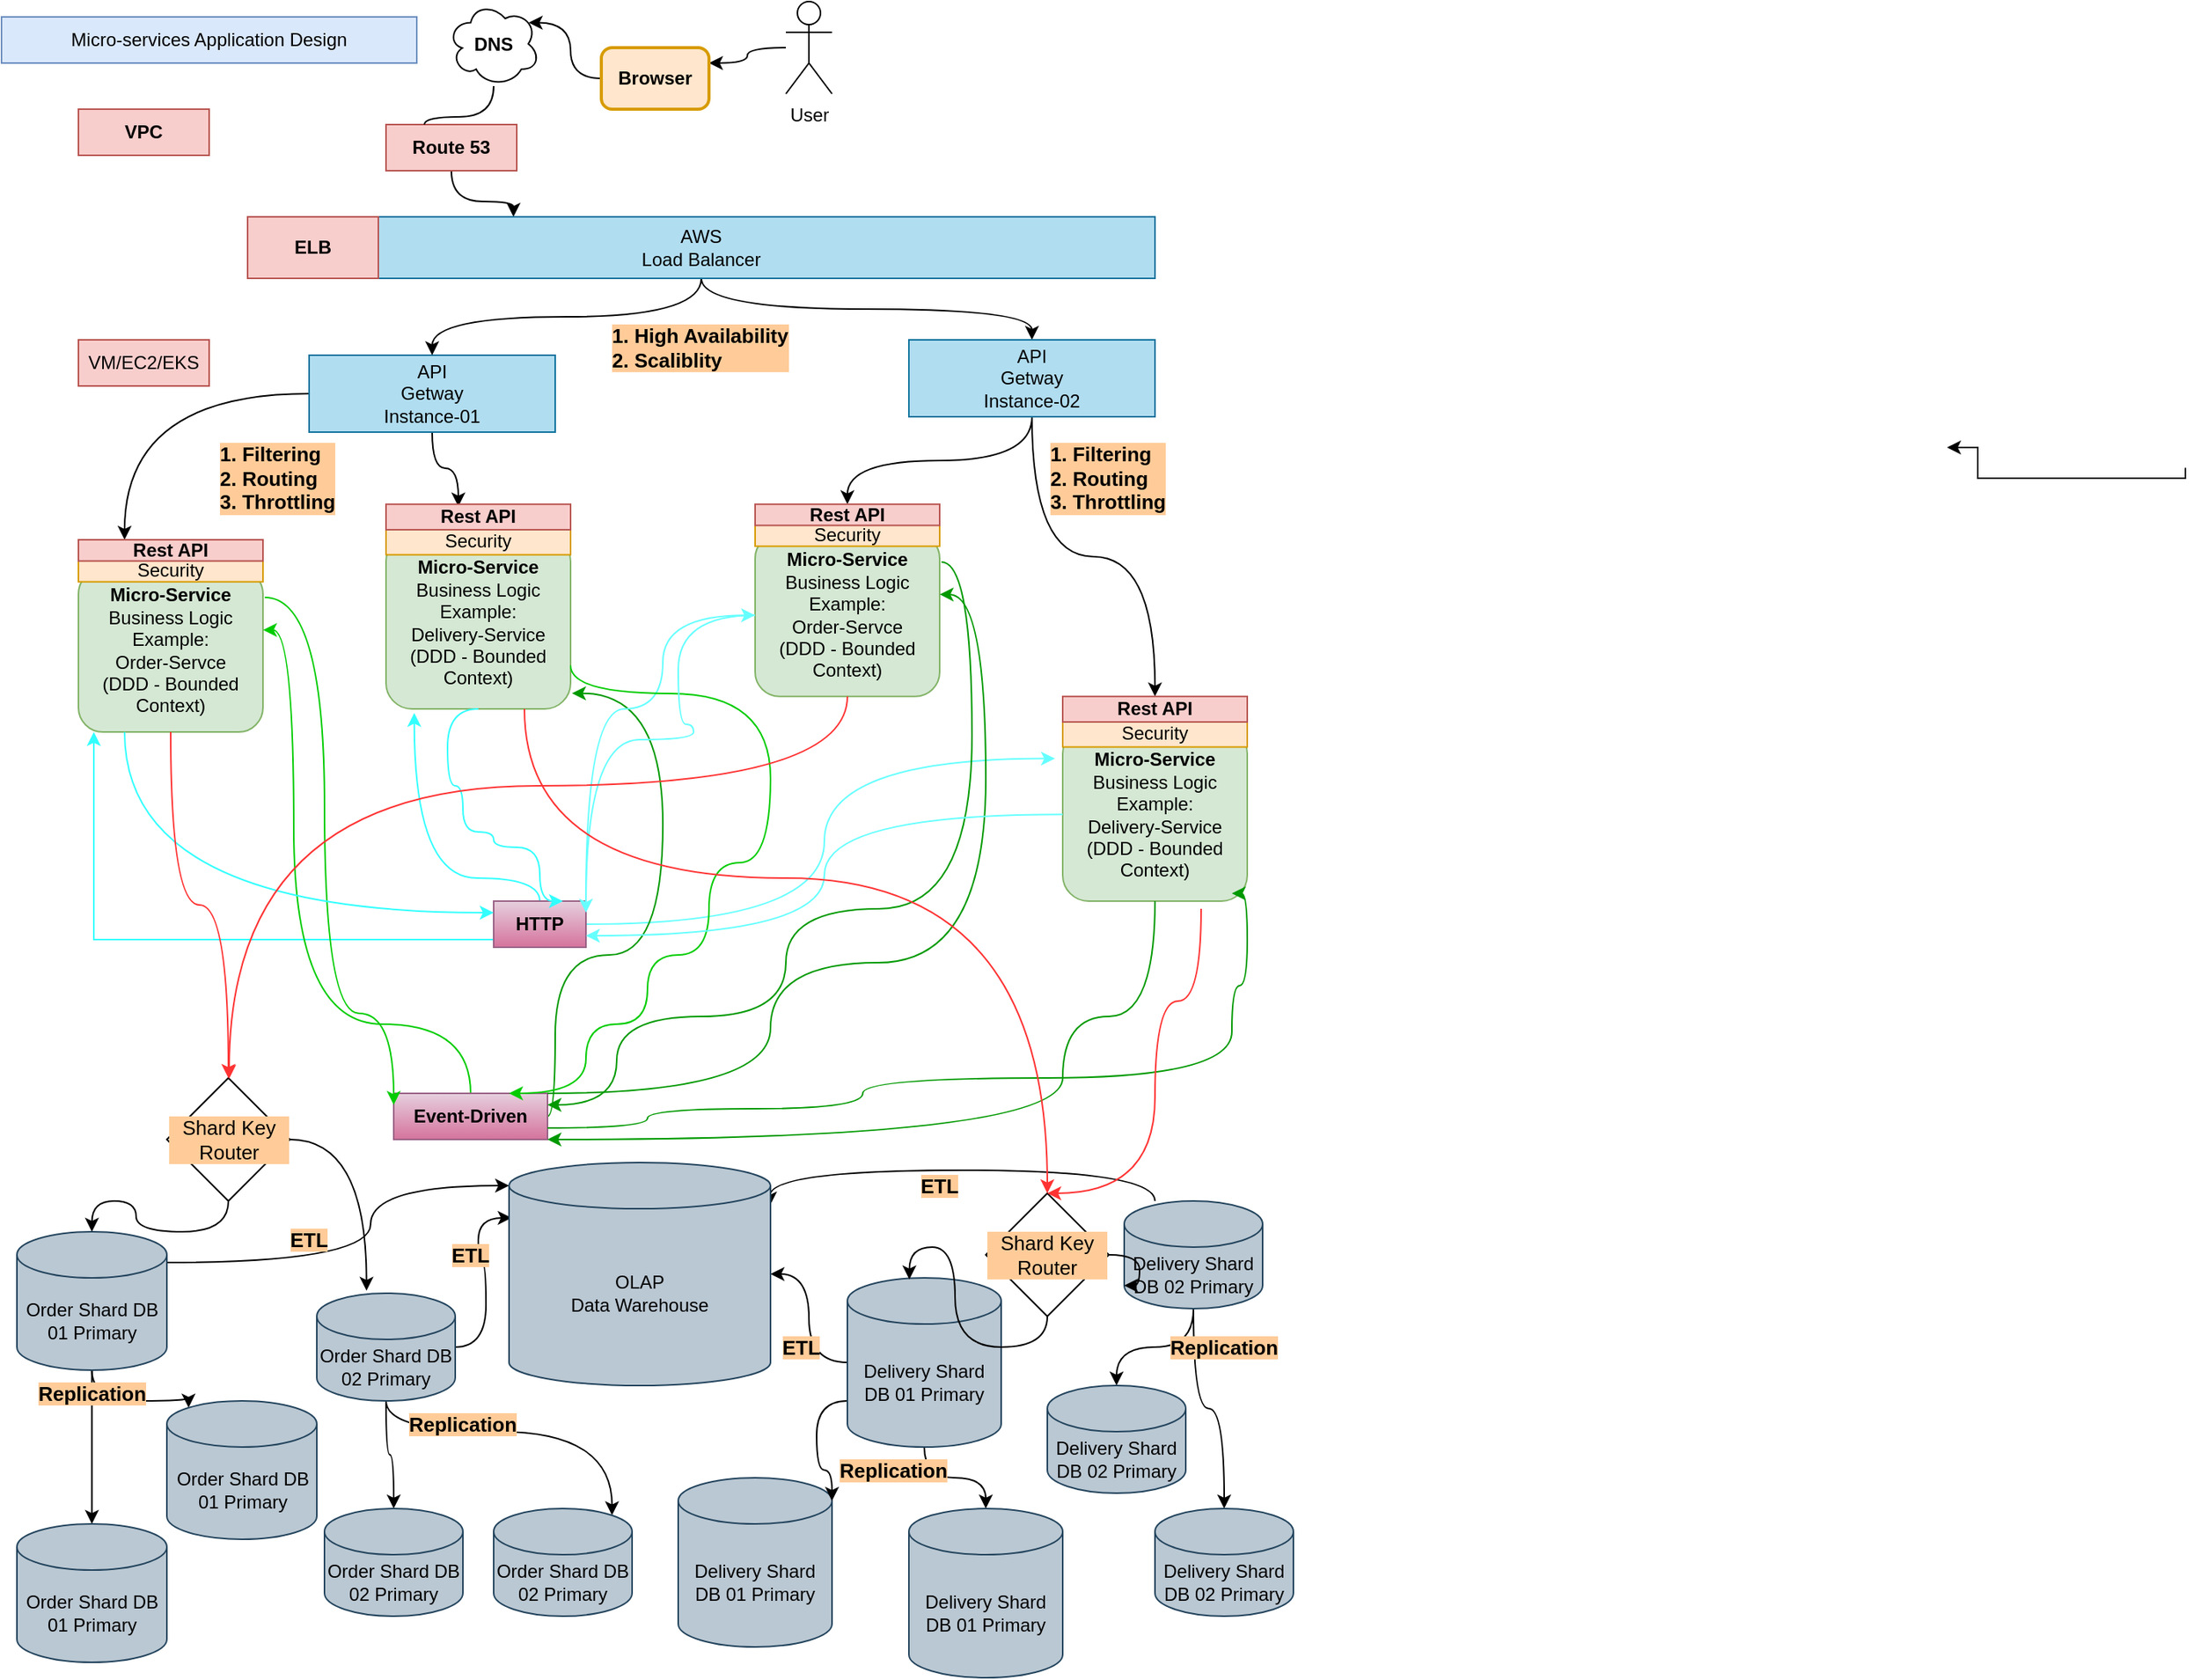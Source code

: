 <mxfile version="15.4.1" type="github" pages="3">
  <diagram id="8gxPcVhyWFga_-ock5Uq" name="Page-1">
    <mxGraphModel dx="1893" dy="523" grid="1" gridSize="10" guides="1" tooltips="1" connect="1" arrows="1" fold="1" page="1" pageScale="1" pageWidth="850" pageHeight="1100" math="0" shadow="0">
      <root>
        <mxCell id="0" />
        <mxCell id="1" parent="0" />
        <mxCell id="V04dWPXA2Igl96lOC7Ne-24" style="edgeStyle=orthogonalEdgeStyle;rounded=0;orthogonalLoop=1;jettySize=auto;html=1;entryX=0;entryY=0.5;entryDx=0;entryDy=0;" parent="1" target="V04dWPXA2Igl96lOC7Ne-7" edge="1">
          <mxGeometry relative="1" as="geometry">
            <mxPoint x="500" y="145" as="sourcePoint" />
          </mxGeometry>
        </mxCell>
        <mxCell id="4ENKlq4TMCmGofDH2MAl-42" style="edgeStyle=orthogonalEdgeStyle;curved=1;rounded=0;orthogonalLoop=1;jettySize=auto;html=1;entryX=0.25;entryY=0;entryDx=0;entryDy=0;fontSize=13;fontColor=none;strokeWidth=1;fillColor=#FF9999;" edge="1" parent="1" source="V04dWPXA2Igl96lOC7Ne-5" target="NmGWXquKxc6Ake-2fZ39-54">
          <mxGeometry relative="1" as="geometry" />
        </mxCell>
        <mxCell id="4ENKlq4TMCmGofDH2MAl-43" style="edgeStyle=orthogonalEdgeStyle;curved=1;rounded=0;orthogonalLoop=1;jettySize=auto;html=1;entryX=0.392;entryY=0.088;entryDx=0;entryDy=0;entryPerimeter=0;fontSize=13;fontColor=none;strokeWidth=1;fillColor=#FF9999;" edge="1" parent="1" source="V04dWPXA2Igl96lOC7Ne-5" target="NmGWXquKxc6Ake-2fZ39-51">
          <mxGeometry relative="1" as="geometry" />
        </mxCell>
        <mxCell id="V04dWPXA2Igl96lOC7Ne-5" value="&lt;div&gt;API&lt;/div&gt;&lt;div&gt;Getway&lt;/div&gt;&lt;div&gt;Instance-01&lt;br&gt;&lt;/div&gt;" style="rounded=0;whiteSpace=wrap;html=1;fillColor=#b1ddf0;strokeColor=#10739e;" parent="1" vertex="1">
          <mxGeometry x="-650" y="240" width="160" height="50" as="geometry" />
        </mxCell>
        <mxCell id="V04dWPXA2Igl96lOC7Ne-9" style="edgeStyle=orthogonalEdgeStyle;rounded=0;orthogonalLoop=1;jettySize=auto;html=1;entryX=0.5;entryY=0;entryDx=0;entryDy=0;" parent="1" source="V04dWPXA2Igl96lOC7Ne-7" edge="1">
          <mxGeometry relative="1" as="geometry">
            <Array as="points">
              <mxPoint x="570" y="80" />
              <mxPoint x="435" y="80" />
            </Array>
            <mxPoint x="435" y="105" as="targetPoint" />
          </mxGeometry>
        </mxCell>
        <mxCell id="V04dWPXA2Igl96lOC7Ne-20" style="edgeStyle=orthogonalEdgeStyle;rounded=0;orthogonalLoop=1;jettySize=auto;html=1;entryX=0;entryY=0.5;entryDx=0;entryDy=0;" parent="1" source="V04dWPXA2Igl96lOC7Ne-14" edge="1">
          <mxGeometry relative="1" as="geometry">
            <mxPoint x="530" y="268.25" as="targetPoint" />
          </mxGeometry>
        </mxCell>
        <mxCell id="hri_NijtR724Ryg1L6hW-4" style="edgeStyle=orthogonalEdgeStyle;rounded=0;orthogonalLoop=1;jettySize=auto;html=1;entryX=0;entryY=0.5;entryDx=0;entryDy=0;" edge="1" parent="1" source="V04dWPXA2Igl96lOC7Ne-15">
          <mxGeometry relative="1" as="geometry">
            <mxPoint x="370" y="268.25" as="targetPoint" />
          </mxGeometry>
        </mxCell>
        <mxCell id="V04dWPXA2Igl96lOC7Ne-17" style="edgeStyle=orthogonalEdgeStyle;rounded=0;orthogonalLoop=1;jettySize=auto;html=1;entryX=0.5;entryY=1;entryDx=0;entryDy=0;" parent="1" target="V04dWPXA2Igl96lOC7Ne-14" edge="1">
          <mxGeometry relative="1" as="geometry">
            <Array as="points">
              <mxPoint x="570" y="320" />
              <mxPoint x="435" y="320" />
            </Array>
            <mxPoint x="415" y="300" as="targetPoint" />
            <mxPoint x="570" y="313.25" as="sourcePoint" />
          </mxGeometry>
        </mxCell>
        <mxCell id="4ENKlq4TMCmGofDH2MAl-6" style="edgeStyle=orthogonalEdgeStyle;curved=1;rounded=0;orthogonalLoop=1;jettySize=auto;html=1;entryX=1;entryY=0.25;entryDx=0;entryDy=0;fontSize=13;fontColor=none;strokeWidth=1;fillColor=#FF9999;" edge="1" parent="1" source="V04dWPXA2Igl96lOC7Ne-27" target="V04dWPXA2Igl96lOC7Ne-28">
          <mxGeometry relative="1" as="geometry" />
        </mxCell>
        <mxCell id="V04dWPXA2Igl96lOC7Ne-27" value="User" style="shape=umlActor;verticalLabelPosition=bottom;verticalAlign=top;html=1;outlineConnect=0;" parent="1" vertex="1">
          <mxGeometry x="-340" y="10" width="30" height="60" as="geometry" />
        </mxCell>
        <mxCell id="4ENKlq4TMCmGofDH2MAl-7" style="edgeStyle=orthogonalEdgeStyle;curved=1;rounded=0;orthogonalLoop=1;jettySize=auto;html=1;entryX=0.88;entryY=0.25;entryDx=0;entryDy=0;entryPerimeter=0;fontSize=13;fontColor=none;strokeWidth=1;fillColor=#FF9999;" edge="1" parent="1" source="V04dWPXA2Igl96lOC7Ne-28" target="hri_NijtR724Ryg1L6hW-7">
          <mxGeometry relative="1" as="geometry" />
        </mxCell>
        <mxCell id="V04dWPXA2Igl96lOC7Ne-28" value="Browser" style="rounded=1;whiteSpace=wrap;html=1;absoluteArcSize=1;arcSize=14;strokeWidth=2;fillColor=#ffe6cc;strokeColor=#d79b00;fontStyle=1" parent="1" vertex="1">
          <mxGeometry x="-460" y="40" width="70" height="40" as="geometry" />
        </mxCell>
        <mxCell id="V04dWPXA2Igl96lOC7Ne-38" value="Micro-services Application Design" style="text;html=1;strokeColor=#6c8ebf;fillColor=#dae8fc;align=center;verticalAlign=middle;whiteSpace=wrap;rounded=0;" parent="1" vertex="1">
          <mxGeometry x="-850" y="20" width="270" height="30" as="geometry" />
        </mxCell>
        <mxCell id="4ENKlq4TMCmGofDH2MAl-20" style="edgeStyle=orthogonalEdgeStyle;curved=1;rounded=0;orthogonalLoop=1;jettySize=auto;html=1;entryX=0.5;entryY=0;entryDx=0;entryDy=0;fontSize=13;fontColor=none;strokeWidth=1;fillColor=#FF9999;" edge="1" parent="1" source="hri_NijtR724Ryg1L6hW-5" target="4ENKlq4TMCmGofDH2MAl-19">
          <mxGeometry relative="1" as="geometry" />
        </mxCell>
        <mxCell id="4ENKlq4TMCmGofDH2MAl-21" style="edgeStyle=orthogonalEdgeStyle;curved=1;rounded=0;orthogonalLoop=1;jettySize=auto;html=1;fontSize=13;fontColor=none;strokeWidth=1;fillColor=#FF9999;" edge="1" parent="1" source="hri_NijtR724Ryg1L6hW-5" target="V04dWPXA2Igl96lOC7Ne-5">
          <mxGeometry relative="1" as="geometry" />
        </mxCell>
        <mxCell id="4ENKlq4TMCmGofDH2MAl-10" style="edgeStyle=orthogonalEdgeStyle;curved=1;rounded=0;orthogonalLoop=1;jettySize=auto;html=1;entryX=0.293;entryY=0;entryDx=0;entryDy=0;entryPerimeter=0;fontSize=13;fontColor=none;strokeWidth=1;fillColor=#FF9999;startArrow=none;" edge="1" parent="1" source="NmGWXquKxc6Ake-2fZ39-70" target="hri_NijtR724Ryg1L6hW-5">
          <mxGeometry relative="1" as="geometry" />
        </mxCell>
        <mxCell id="hri_NijtR724Ryg1L6hW-7" value="&lt;div&gt;DNS&lt;/div&gt;" style="ellipse;shape=cloud;whiteSpace=wrap;html=1;fillColor=none;gradientColor=none;fontStyle=1" vertex="1" parent="1">
          <mxGeometry x="-560" y="10" width="60" height="55" as="geometry" />
        </mxCell>
        <mxCell id="NmGWXquKxc6Ake-2fZ39-67" style="edgeStyle=orthogonalEdgeStyle;rounded=0;orthogonalLoop=1;jettySize=auto;html=1;entryX=0;entryY=0.25;entryDx=0;entryDy=0;" edge="1" parent="1" target="NmGWXquKxc6Ake-2fZ39-6">
          <mxGeometry relative="1" as="geometry">
            <mxPoint x="-350" y="429" as="sourcePoint" />
            <Array as="points">
              <mxPoint x="-330" y="429" />
              <mxPoint x="-330" y="429" />
            </Array>
          </mxGeometry>
        </mxCell>
        <mxCell id="4ENKlq4TMCmGofDH2MAl-65" style="edgeStyle=orthogonalEdgeStyle;curved=1;rounded=0;orthogonalLoop=1;jettySize=auto;html=1;fontSize=13;fontColor=none;strokeWidth=1;fillColor=#FF9999;" edge="1" parent="1" source="NmGWXquKxc6Ake-2fZ39-29" target="4ENKlq4TMCmGofDH2MAl-52">
          <mxGeometry relative="1" as="geometry" />
        </mxCell>
        <mxCell id="4ENKlq4TMCmGofDH2MAl-66" style="edgeStyle=orthogonalEdgeStyle;curved=1;rounded=0;orthogonalLoop=1;jettySize=auto;html=1;entryX=0.145;entryY=0;entryDx=0;entryDy=4.35;entryPerimeter=0;fontSize=13;fontColor=none;strokeWidth=1;fillColor=#FF9999;" edge="1" parent="1" source="NmGWXquKxc6Ake-2fZ39-29" target="4ENKlq4TMCmGofDH2MAl-51">
          <mxGeometry relative="1" as="geometry" />
        </mxCell>
        <mxCell id="4ENKlq4TMCmGofDH2MAl-74" style="edgeStyle=orthogonalEdgeStyle;curved=1;rounded=0;orthogonalLoop=1;jettySize=auto;html=1;fontSize=13;fontColor=none;strokeWidth=1;fillColor=#FF9999;" edge="1" parent="1" source="NmGWXquKxc6Ake-2fZ39-29" target="4ENKlq4TMCmGofDH2MAl-73">
          <mxGeometry relative="1" as="geometry">
            <Array as="points">
              <mxPoint x="-610" y="830" />
              <mxPoint x="-610" y="780" />
            </Array>
          </mxGeometry>
        </mxCell>
        <mxCell id="NmGWXquKxc6Ake-2fZ39-29" value="Order Shard DB 01 Primary" style="shape=cylinder3;whiteSpace=wrap;html=1;boundedLbl=1;backgroundOutline=1;size=15;fillColor=#bac8d3;strokeColor=#23445d;" vertex="1" parent="1">
          <mxGeometry x="-840" y="810" width="97.5" height="90" as="geometry" />
        </mxCell>
        <mxCell id="NmGWXquKxc6Ake-2fZ39-27" value="Delivery Shard DB 01 Primary" style="shape=cylinder3;whiteSpace=wrap;html=1;boundedLbl=1;backgroundOutline=1;size=15;fillColor=#bac8d3;strokeColor=#23445d;" vertex="1" parent="1">
          <mxGeometry x="-410" y="970" width="100" height="110" as="geometry" />
        </mxCell>
        <mxCell id="NmGWXquKxc6Ake-2fZ39-55" value="" style="group" vertex="1" connectable="0" parent="1">
          <mxGeometry x="-600" y="336.88" width="120" height="133.12" as="geometry" />
        </mxCell>
        <mxCell id="NmGWXquKxc6Ake-2fZ39-49" value="&lt;div&gt;&lt;b&gt;Micro-Service&lt;/b&gt;&lt;/div&gt;&lt;div&gt;Business Logic&lt;/div&gt;&lt;div&gt;Example:&lt;/div&gt;&lt;div&gt;Delivery-Service&lt;/div&gt;&lt;div&gt;(DDD - Bounded Context)&lt;/div&gt;" style="rounded=1;whiteSpace=wrap;html=1;fillColor=#d5e8d4;strokeColor=#82b366;" vertex="1" parent="NmGWXquKxc6Ake-2fZ39-55">
          <mxGeometry y="20.36" width="120" height="112.76" as="geometry" />
        </mxCell>
        <mxCell id="NmGWXquKxc6Ake-2fZ39-50" value="&lt;div&gt;Security&lt;/div&gt;" style="text;html=1;strokeColor=#d79b00;fillColor=#ffe6cc;align=center;verticalAlign=middle;whiteSpace=wrap;rounded=0;" vertex="1" parent="NmGWXquKxc6Ake-2fZ39-55">
          <mxGeometry y="16.288" width="120" height="16.601" as="geometry" />
        </mxCell>
        <mxCell id="NmGWXquKxc6Ake-2fZ39-51" value="&lt;b&gt;Rest API&lt;/b&gt;" style="text;html=1;strokeColor=#b85450;fillColor=#f8cecc;align=center;verticalAlign=middle;whiteSpace=wrap;rounded=0;" vertex="1" parent="NmGWXquKxc6Ake-2fZ39-55">
          <mxGeometry width="120" height="16.601" as="geometry" />
        </mxCell>
        <mxCell id="NmGWXquKxc6Ake-2fZ39-56" value="" style="group" vertex="1" connectable="0" parent="1">
          <mxGeometry x="-800" y="360" width="120" height="125" as="geometry" />
        </mxCell>
        <mxCell id="NmGWXquKxc6Ake-2fZ39-48" value="&lt;div&gt;&lt;b&gt;Micro-Service&lt;/b&gt;&lt;/div&gt;&lt;div&gt;Business Logic&lt;/div&gt;&lt;div&gt;Example: &lt;br&gt;&lt;/div&gt;&lt;div&gt;Order-Servce&lt;/div&gt;&lt;div&gt;(DDD - Bounded Context)&lt;br&gt;&lt;/div&gt;" style="rounded=1;whiteSpace=wrap;html=1;fillColor=#d5e8d4;strokeColor=#82b366;" vertex="1" parent="NmGWXquKxc6Ake-2fZ39-56">
          <mxGeometry y="19.396" width="120" height="105.604" as="geometry" />
        </mxCell>
        <mxCell id="NmGWXquKxc6Ake-2fZ39-52" value="Security" style="text;html=1;strokeColor=#d79b00;fillColor=#ffe6cc;align=center;verticalAlign=middle;whiteSpace=wrap;rounded=0;" vertex="1" parent="NmGWXquKxc6Ake-2fZ39-56">
          <mxGeometry y="13.542" width="120" height="13.802" as="geometry" />
        </mxCell>
        <mxCell id="NmGWXquKxc6Ake-2fZ39-54" value="&lt;b&gt;Rest API&lt;/b&gt;" style="text;html=1;strokeColor=#b85450;fillColor=#f8cecc;align=center;verticalAlign=middle;whiteSpace=wrap;rounded=0;" vertex="1" parent="NmGWXquKxc6Ake-2fZ39-56">
          <mxGeometry width="120" height="13.802" as="geometry" />
        </mxCell>
        <mxCell id="NmGWXquKxc6Ake-2fZ39-65" style="edgeStyle=orthogonalEdgeStyle;rounded=0;orthogonalLoop=1;jettySize=auto;html=1;" edge="1" parent="1" target="NmGWXquKxc6Ake-2fZ39-8">
          <mxGeometry relative="1" as="geometry">
            <mxPoint x="-200" y="449" as="sourcePoint" />
            <Array as="points">
              <mxPoint x="-170" y="449" />
              <mxPoint x="-170" y="449" />
            </Array>
          </mxGeometry>
        </mxCell>
        <mxCell id="NmGWXquKxc6Ake-2fZ39-71" value="VM/EC2/EKS" style="text;html=1;strokeColor=#b85450;fillColor=#f8cecc;align=center;verticalAlign=middle;whiteSpace=wrap;rounded=0;" vertex="1" parent="1">
          <mxGeometry x="-800" y="230" width="85" height="30" as="geometry" />
        </mxCell>
        <mxCell id="NmGWXquKxc6Ake-2fZ39-78" style="edgeStyle=orthogonalEdgeStyle;rounded=0;orthogonalLoop=1;jettySize=auto;html=1;strokeColor=#33FFFF;" edge="1" parent="1" source="NmGWXquKxc6Ake-2fZ39-72" target="NmGWXquKxc6Ake-2fZ39-48">
          <mxGeometry relative="1" as="geometry">
            <Array as="points">
              <mxPoint x="-790" y="620" />
            </Array>
          </mxGeometry>
        </mxCell>
        <mxCell id="4ENKlq4TMCmGofDH2MAl-16" style="edgeStyle=orthogonalEdgeStyle;curved=1;rounded=0;orthogonalLoop=1;jettySize=auto;html=1;entryX=0.153;entryY=1.023;entryDx=0;entryDy=0;fontSize=13;fontColor=none;strokeWidth=1;fillColor=#FF9999;entryPerimeter=0;strokeColor=#33FFFF;" edge="1" parent="1" source="NmGWXquKxc6Ake-2fZ39-72" target="NmGWXquKxc6Ake-2fZ39-49">
          <mxGeometry relative="1" as="geometry">
            <Array as="points">
              <mxPoint x="-500" y="580" />
              <mxPoint x="-582" y="580" />
            </Array>
          </mxGeometry>
        </mxCell>
        <mxCell id="4ENKlq4TMCmGofDH2MAl-46" style="edgeStyle=orthogonalEdgeStyle;curved=1;rounded=0;orthogonalLoop=1;jettySize=auto;html=1;entryX=-0.042;entryY=0.178;entryDx=0;entryDy=0;entryPerimeter=0;fontSize=13;fontColor=none;strokeWidth=1;fillColor=#FF9999;strokeColor=#66FFFF;" edge="1" parent="1" source="NmGWXquKxc6Ake-2fZ39-72" target="4ENKlq4TMCmGofDH2MAl-23">
          <mxGeometry relative="1" as="geometry" />
        </mxCell>
        <mxCell id="NmGWXquKxc6Ake-2fZ39-72" value="HTTP" style="text;html=1;strokeColor=#996185;fillColor=#e6d0de;align=center;verticalAlign=middle;whiteSpace=wrap;rounded=0;gradientColor=#d5739d;fontStyle=1" vertex="1" parent="1">
          <mxGeometry x="-530" y="595" width="60" height="30" as="geometry" />
        </mxCell>
        <mxCell id="NmGWXquKxc6Ake-2fZ39-83" style="edgeStyle=orthogonalEdgeStyle;curved=1;rounded=0;orthogonalLoop=1;jettySize=auto;html=1;entryX=1;entryY=0.372;entryDx=0;entryDy=0;entryPerimeter=0;strokeWidth=1;fillColor=#FF9999;strokeColor=#00CC00;" edge="1" parent="1" source="NmGWXquKxc6Ake-2fZ39-79" target="NmGWXquKxc6Ake-2fZ39-48">
          <mxGeometry relative="1" as="geometry">
            <Array as="points">
              <mxPoint x="-660" y="675" />
              <mxPoint x="-660" y="419" />
            </Array>
          </mxGeometry>
        </mxCell>
        <mxCell id="4ENKlq4TMCmGofDH2MAl-17" style="edgeStyle=orthogonalEdgeStyle;curved=1;rounded=0;orthogonalLoop=1;jettySize=auto;html=1;entryX=1.008;entryY=0.91;entryDx=0;entryDy=0;entryPerimeter=0;fontSize=13;fontColor=none;strokeWidth=1;fillColor=#FF9999;strokeColor=#009900;" edge="1" parent="1" source="NmGWXquKxc6Ake-2fZ39-79" target="NmGWXquKxc6Ake-2fZ39-49">
          <mxGeometry relative="1" as="geometry">
            <Array as="points">
              <mxPoint x="-490" y="630" />
              <mxPoint x="-420" y="630" />
              <mxPoint x="-420" y="460" />
            </Array>
          </mxGeometry>
        </mxCell>
        <mxCell id="4ENKlq4TMCmGofDH2MAl-39" style="edgeStyle=orthogonalEdgeStyle;curved=1;rounded=0;orthogonalLoop=1;jettySize=auto;html=1;fontSize=13;fontColor=none;strokeWidth=1;fillColor=#FF9999;exitX=1;exitY=0;exitDx=0;exitDy=0;strokeColor=#66FFFF;" edge="1" parent="1" source="NmGWXquKxc6Ake-2fZ39-72" target="4ENKlq4TMCmGofDH2MAl-31">
          <mxGeometry relative="1" as="geometry">
            <Array as="points">
              <mxPoint x="-470" y="470" />
              <mxPoint x="-420" y="470" />
            </Array>
          </mxGeometry>
        </mxCell>
        <mxCell id="NmGWXquKxc6Ake-2fZ39-79" value="Event-Driven" style="text;html=1;strokeColor=#996185;fillColor=#e6d0de;align=center;verticalAlign=middle;whiteSpace=wrap;rounded=0;fontStyle=1;gradientColor=#d5739d;" vertex="1" parent="1">
          <mxGeometry x="-595" y="720" width="100" height="30" as="geometry" />
        </mxCell>
        <mxCell id="NmGWXquKxc6Ake-2fZ39-80" style="edgeStyle=orthogonalEdgeStyle;rounded=0;orthogonalLoop=1;jettySize=auto;html=1;entryX=0;entryY=0.25;entryDx=0;entryDy=0;strokeWidth=1;fillColor=#FF9999;curved=1;exitX=1.01;exitY=0.172;exitDx=0;exitDy=0;fontStyle=1;exitPerimeter=0;strokeColor=#00CC00;" edge="1" parent="1" source="NmGWXquKxc6Ake-2fZ39-48" target="NmGWXquKxc6Ake-2fZ39-79">
          <mxGeometry relative="1" as="geometry">
            <Array as="points">
              <mxPoint x="-640" y="398" />
              <mxPoint x="-640" y="668" />
            </Array>
          </mxGeometry>
        </mxCell>
        <mxCell id="4ENKlq4TMCmGofDH2MAl-14" style="edgeStyle=orthogonalEdgeStyle;curved=1;rounded=0;orthogonalLoop=1;jettySize=auto;html=1;entryX=0;entryY=0.25;entryDx=0;entryDy=0;fontSize=13;fontColor=none;strokeWidth=1;fillColor=#FF9999;strokeColor=#33FFFF;" edge="1" parent="1" source="NmGWXquKxc6Ake-2fZ39-48" target="NmGWXquKxc6Ake-2fZ39-72">
          <mxGeometry relative="1" as="geometry">
            <Array as="points">
              <mxPoint x="-770" y="602" />
            </Array>
          </mxGeometry>
        </mxCell>
        <mxCell id="4ENKlq4TMCmGofDH2MAl-15" style="edgeStyle=orthogonalEdgeStyle;curved=1;rounded=0;orthogonalLoop=1;jettySize=auto;html=1;entryX=0.75;entryY=0;entryDx=0;entryDy=0;fontSize=13;fontColor=none;strokeWidth=1;fillColor=#FF9999;exitX=0.5;exitY=1;exitDx=0;exitDy=0;strokeColor=#33FFFF;" edge="1" parent="1" source="NmGWXquKxc6Ake-2fZ39-49" target="NmGWXquKxc6Ake-2fZ39-72">
          <mxGeometry relative="1" as="geometry">
            <Array as="points">
              <mxPoint x="-560" y="470" />
              <mxPoint x="-560" y="520" />
              <mxPoint x="-550" y="520" />
              <mxPoint x="-550" y="550" />
              <mxPoint x="-530" y="550" />
              <mxPoint x="-530" y="560" />
              <mxPoint x="-500" y="560" />
              <mxPoint x="-500" y="595" />
            </Array>
          </mxGeometry>
        </mxCell>
        <mxCell id="4ENKlq4TMCmGofDH2MAl-18" style="edgeStyle=orthogonalEdgeStyle;curved=1;rounded=0;orthogonalLoop=1;jettySize=auto;html=1;entryX=0.75;entryY=0;entryDx=0;entryDy=0;fontSize=13;fontColor=none;strokeWidth=1;fillColor=#FF9999;exitX=1;exitY=0.75;exitDx=0;exitDy=0;strokeColor=#00CC00;" edge="1" parent="1" source="NmGWXquKxc6Ake-2fZ39-49" target="NmGWXquKxc6Ake-2fZ39-79">
          <mxGeometry relative="1" as="geometry">
            <Array as="points">
              <mxPoint x="-480" y="460" />
              <mxPoint x="-350" y="460" />
              <mxPoint x="-350" y="570" />
              <mxPoint x="-390" y="570" />
              <mxPoint x="-390" y="630" />
              <mxPoint x="-430" y="630" />
              <mxPoint x="-430" y="675" />
              <mxPoint x="-470" y="675" />
              <mxPoint x="-470" y="720" />
            </Array>
          </mxGeometry>
        </mxCell>
        <mxCell id="4ENKlq4TMCmGofDH2MAl-47" style="edgeStyle=orthogonalEdgeStyle;curved=1;rounded=0;orthogonalLoop=1;jettySize=auto;html=1;entryX=0.5;entryY=0;entryDx=0;entryDy=0;fontSize=13;fontColor=none;strokeWidth=1;fillColor=#FF9999;" edge="1" parent="1" source="4ENKlq4TMCmGofDH2MAl-19" target="4ENKlq4TMCmGofDH2MAl-33">
          <mxGeometry relative="1" as="geometry" />
        </mxCell>
        <mxCell id="4ENKlq4TMCmGofDH2MAl-48" style="edgeStyle=orthogonalEdgeStyle;curved=1;rounded=0;orthogonalLoop=1;jettySize=auto;html=1;fontSize=13;fontColor=none;strokeWidth=1;fillColor=#FF9999;" edge="1" parent="1" source="4ENKlq4TMCmGofDH2MAl-19" target="4ENKlq4TMCmGofDH2MAl-25">
          <mxGeometry relative="1" as="geometry" />
        </mxCell>
        <mxCell id="4ENKlq4TMCmGofDH2MAl-19" value="&lt;div&gt;API&lt;/div&gt;&lt;div&gt;Getway&lt;/div&gt;&lt;div&gt;Instance-02&lt;/div&gt;" style="rounded=0;whiteSpace=wrap;html=1;fillColor=#b1ddf0;strokeColor=#10739e;" vertex="1" parent="1">
          <mxGeometry x="-260" y="230" width="160" height="50" as="geometry" />
        </mxCell>
        <mxCell id="4ENKlq4TMCmGofDH2MAl-22" value="" style="group" vertex="1" connectable="0" parent="1">
          <mxGeometry x="-160" y="461.88" width="120" height="133.12" as="geometry" />
        </mxCell>
        <mxCell id="4ENKlq4TMCmGofDH2MAl-23" value="&lt;div&gt;&lt;b&gt;Micro-Service&lt;/b&gt;&lt;/div&gt;&lt;div&gt;Business Logic&lt;/div&gt;&lt;div&gt;Example:&lt;/div&gt;&lt;div&gt;Delivery-Service&lt;/div&gt;&lt;div&gt;(DDD - Bounded Context)&lt;/div&gt;" style="rounded=1;whiteSpace=wrap;html=1;fillColor=#d5e8d4;strokeColor=#82b366;" vertex="1" parent="4ENKlq4TMCmGofDH2MAl-22">
          <mxGeometry y="20.36" width="120" height="112.76" as="geometry" />
        </mxCell>
        <mxCell id="4ENKlq4TMCmGofDH2MAl-24" value="&lt;div&gt;Security&lt;/div&gt;" style="text;html=1;strokeColor=#d79b00;fillColor=#ffe6cc;align=center;verticalAlign=middle;whiteSpace=wrap;rounded=0;" vertex="1" parent="4ENKlq4TMCmGofDH2MAl-22">
          <mxGeometry y="16.288" width="120" height="16.601" as="geometry" />
        </mxCell>
        <mxCell id="4ENKlq4TMCmGofDH2MAl-25" value="&lt;b&gt;Rest API&lt;/b&gt;" style="text;html=1;strokeColor=#b85450;fillColor=#f8cecc;align=center;verticalAlign=middle;whiteSpace=wrap;rounded=0;" vertex="1" parent="4ENKlq4TMCmGofDH2MAl-22">
          <mxGeometry width="120" height="16.601" as="geometry" />
        </mxCell>
        <mxCell id="4ENKlq4TMCmGofDH2MAl-27" style="edgeStyle=orthogonalEdgeStyle;curved=1;rounded=0;orthogonalLoop=1;jettySize=auto;html=1;fontSize=13;fontColor=none;strokeWidth=1;fillColor=#FF9999;exitX=1;exitY=0.75;exitDx=0;exitDy=0;strokeColor=#009900;" edge="1" parent="1" source="NmGWXquKxc6Ake-2fZ39-79">
          <mxGeometry relative="1" as="geometry">
            <mxPoint x="-289.933" y="730" as="sourcePoint" />
            <Array as="points">
              <mxPoint x="-430" y="742" />
              <mxPoint x="-430" y="730" />
              <mxPoint x="-290" y="730" />
              <mxPoint x="-290" y="710" />
              <mxPoint x="-50" y="710" />
              <mxPoint x="-50" y="650" />
              <mxPoint x="-40" y="650" />
            </Array>
            <mxPoint x="-50" y="590" as="targetPoint" />
          </mxGeometry>
        </mxCell>
        <mxCell id="4ENKlq4TMCmGofDH2MAl-28" style="edgeStyle=orthogonalEdgeStyle;curved=1;rounded=0;orthogonalLoop=1;jettySize=auto;html=1;entryX=1;entryY=1;entryDx=0;entryDy=0;fontSize=13;fontColor=none;strokeWidth=1;fillColor=#FF9999;exitX=0.5;exitY=1;exitDx=0;exitDy=0;strokeColor=#009900;" edge="1" parent="1" source="4ENKlq4TMCmGofDH2MAl-23" target="NmGWXquKxc6Ake-2fZ39-79">
          <mxGeometry relative="1" as="geometry">
            <mxPoint x="-275" y="665" as="targetPoint" />
            <Array as="points">
              <mxPoint x="-100" y="670" />
              <mxPoint x="-160" y="670" />
              <mxPoint x="-160" y="750" />
            </Array>
          </mxGeometry>
        </mxCell>
        <mxCell id="4ENKlq4TMCmGofDH2MAl-30" value="" style="group" vertex="1" connectable="0" parent="1">
          <mxGeometry x="-360" y="336.88" width="120" height="125" as="geometry" />
        </mxCell>
        <mxCell id="4ENKlq4TMCmGofDH2MAl-31" value="&lt;div&gt;&lt;b&gt;Micro-Service&lt;/b&gt;&lt;/div&gt;&lt;div&gt;Business Logic&lt;/div&gt;&lt;div&gt;Example: &lt;br&gt;&lt;/div&gt;&lt;div&gt;Order-Servce&lt;/div&gt;&lt;div&gt;(DDD - Bounded Context)&lt;br&gt;&lt;/div&gt;" style="rounded=1;whiteSpace=wrap;html=1;fillColor=#d5e8d4;strokeColor=#82b366;" vertex="1" parent="4ENKlq4TMCmGofDH2MAl-30">
          <mxGeometry y="19.396" width="120" height="105.604" as="geometry" />
        </mxCell>
        <mxCell id="4ENKlq4TMCmGofDH2MAl-32" value="Security" style="text;html=1;strokeColor=#d79b00;fillColor=#ffe6cc;align=center;verticalAlign=middle;whiteSpace=wrap;rounded=0;" vertex="1" parent="4ENKlq4TMCmGofDH2MAl-30">
          <mxGeometry y="13.542" width="120" height="13.802" as="geometry" />
        </mxCell>
        <mxCell id="4ENKlq4TMCmGofDH2MAl-33" value="&lt;b&gt;Rest API&lt;/b&gt;" style="text;html=1;strokeColor=#b85450;fillColor=#f8cecc;align=center;verticalAlign=middle;whiteSpace=wrap;rounded=0;" vertex="1" parent="4ENKlq4TMCmGofDH2MAl-30">
          <mxGeometry width="120" height="13.802" as="geometry" />
        </mxCell>
        <mxCell id="4ENKlq4TMCmGofDH2MAl-35" style="edgeStyle=orthogonalEdgeStyle;curved=1;rounded=0;orthogonalLoop=1;jettySize=auto;html=1;entryX=1;entryY=0.372;entryDx=0;entryDy=0;entryPerimeter=0;strokeWidth=1;fillColor=#FF9999;exitX=1;exitY=0;exitDx=0;exitDy=0;strokeColor=#009900;" edge="1" parent="1" target="4ENKlq4TMCmGofDH2MAl-31" source="NmGWXquKxc6Ake-2fZ39-79">
          <mxGeometry relative="1" as="geometry">
            <mxPoint x="-230" y="635" as="sourcePoint" />
            <Array as="points">
              <mxPoint x="-350" y="720" />
              <mxPoint x="-350" y="635" />
              <mxPoint x="-210" y="635" />
              <mxPoint x="-210" y="396" />
            </Array>
          </mxGeometry>
        </mxCell>
        <mxCell id="4ENKlq4TMCmGofDH2MAl-36" style="edgeStyle=orthogonalEdgeStyle;rounded=0;orthogonalLoop=1;jettySize=auto;html=1;entryX=1;entryY=0.25;entryDx=0;entryDy=0;strokeWidth=1;fillColor=#FF9999;curved=1;exitX=1.01;exitY=0.172;exitDx=0;exitDy=0;fontStyle=1;exitPerimeter=0;strokeColor=#009900;" edge="1" parent="1" source="4ENKlq4TMCmGofDH2MAl-31" target="NmGWXquKxc6Ake-2fZ39-79">
          <mxGeometry relative="1" as="geometry">
            <mxPoint x="-230" y="627.5" as="targetPoint" />
            <Array as="points">
              <mxPoint x="-219" y="600" />
              <mxPoint x="-340" y="600" />
              <mxPoint x="-340" y="670" />
              <mxPoint x="-450" y="670" />
              <mxPoint x="-450" y="728" />
            </Array>
          </mxGeometry>
        </mxCell>
        <mxCell id="4ENKlq4TMCmGofDH2MAl-37" style="edgeStyle=orthogonalEdgeStyle;curved=1;rounded=0;orthogonalLoop=1;jettySize=auto;html=1;fontSize=13;fontColor=none;strokeWidth=1;fillColor=#FF9999;entryX=1;entryY=0.25;entryDx=0;entryDy=0;strokeColor=#66FFFF;" edge="1" parent="1" source="4ENKlq4TMCmGofDH2MAl-31" target="NmGWXquKxc6Ake-2fZ39-72">
          <mxGeometry relative="1" as="geometry">
            <mxPoint x="-450" y="670" as="targetPoint" />
            <Array as="points">
              <mxPoint x="-410" y="480" />
              <mxPoint x="-400" y="480" />
              <mxPoint x="-400" y="490" />
              <mxPoint x="-470" y="490" />
            </Array>
          </mxGeometry>
        </mxCell>
        <mxCell id="NmGWXquKxc6Ake-2fZ39-70" value="Route 53" style="text;html=1;strokeColor=#b85450;fillColor=#f8cecc;align=center;verticalAlign=middle;whiteSpace=wrap;rounded=0;fontStyle=1" vertex="1" parent="1">
          <mxGeometry x="-600" y="90" width="85" height="30" as="geometry" />
        </mxCell>
        <mxCell id="4ENKlq4TMCmGofDH2MAl-41" value="" style="edgeStyle=orthogonalEdgeStyle;curved=1;rounded=0;orthogonalLoop=1;jettySize=auto;html=1;entryX=0.293;entryY=0;entryDx=0;entryDy=0;entryPerimeter=0;fontSize=13;fontColor=none;strokeWidth=1;fillColor=#FF9999;endArrow=none;" edge="1" parent="1" source="hri_NijtR724Ryg1L6hW-7" target="NmGWXquKxc6Ake-2fZ39-70">
          <mxGeometry relative="1" as="geometry">
            <mxPoint x="-530" y="65" as="sourcePoint" />
            <mxPoint x="-569.87" y="150" as="targetPoint" />
          </mxGeometry>
        </mxCell>
        <mxCell id="4ENKlq4TMCmGofDH2MAl-44" value="VPC" style="text;html=1;strokeColor=#b85450;fillColor=#f8cecc;align=center;verticalAlign=middle;whiteSpace=wrap;rounded=0;fontStyle=1" vertex="1" parent="1">
          <mxGeometry x="-800" y="80" width="85" height="30" as="geometry" />
        </mxCell>
        <mxCell id="4ENKlq4TMCmGofDH2MAl-45" style="edgeStyle=orthogonalEdgeStyle;curved=1;rounded=0;orthogonalLoop=1;jettySize=auto;html=1;entryX=1;entryY=0.75;entryDx=0;entryDy=0;fontSize=13;fontColor=none;strokeWidth=1;fillColor=#FF9999;strokeColor=#66FFFF;" edge="1" parent="1" source="4ENKlq4TMCmGofDH2MAl-23" target="NmGWXquKxc6Ake-2fZ39-72">
          <mxGeometry relative="1" as="geometry" />
        </mxCell>
        <mxCell id="4ENKlq4TMCmGofDH2MAl-63" style="edgeStyle=orthogonalEdgeStyle;curved=1;rounded=0;orthogonalLoop=1;jettySize=auto;html=1;fontSize=13;fontColor=none;strokeWidth=1;fillColor=#FF9999;" edge="1" parent="1" source="4ENKlq4TMCmGofDH2MAl-49" target="4ENKlq4TMCmGofDH2MAl-54">
          <mxGeometry relative="1" as="geometry" />
        </mxCell>
        <mxCell id="4ENKlq4TMCmGofDH2MAl-64" style="edgeStyle=orthogonalEdgeStyle;curved=1;rounded=0;orthogonalLoop=1;jettySize=auto;html=1;entryX=0.855;entryY=0;entryDx=0;entryDy=4.35;entryPerimeter=0;fontSize=13;fontColor=none;strokeWidth=1;fillColor=#FF9999;" edge="1" parent="1" source="4ENKlq4TMCmGofDH2MAl-49" target="4ENKlq4TMCmGofDH2MAl-53">
          <mxGeometry relative="1" as="geometry">
            <Array as="points">
              <mxPoint x="-600" y="940" />
              <mxPoint x="-453" y="940" />
            </Array>
          </mxGeometry>
        </mxCell>
        <mxCell id="4ENKlq4TMCmGofDH2MAl-75" style="edgeStyle=orthogonalEdgeStyle;curved=1;rounded=0;orthogonalLoop=1;jettySize=auto;html=1;entryX=0.01;entryY=0.248;entryDx=0;entryDy=0;entryPerimeter=0;fontSize=13;fontColor=none;strokeWidth=1;fillColor=#FF9999;" edge="1" parent="1" source="4ENKlq4TMCmGofDH2MAl-49" target="4ENKlq4TMCmGofDH2MAl-73">
          <mxGeometry relative="1" as="geometry" />
        </mxCell>
        <mxCell id="4ENKlq4TMCmGofDH2MAl-49" value="Order Shard DB 02 Primary" style="shape=cylinder3;whiteSpace=wrap;html=1;boundedLbl=1;backgroundOutline=1;size=15;fillColor=#bac8d3;strokeColor=#23445d;" vertex="1" parent="1">
          <mxGeometry x="-645" y="850" width="90" height="70" as="geometry" />
        </mxCell>
        <mxCell id="4ENKlq4TMCmGofDH2MAl-59" style="edgeStyle=orthogonalEdgeStyle;curved=1;rounded=0;orthogonalLoop=1;jettySize=auto;html=1;entryX=0.5;entryY=0;entryDx=0;entryDy=0;entryPerimeter=0;fontSize=13;fontColor=none;strokeWidth=1;fillColor=#FF9999;" edge="1" parent="1" source="4ENKlq4TMCmGofDH2MAl-50" target="4ENKlq4TMCmGofDH2MAl-58">
          <mxGeometry relative="1" as="geometry" />
        </mxCell>
        <mxCell id="4ENKlq4TMCmGofDH2MAl-60" style="edgeStyle=orthogonalEdgeStyle;curved=1;rounded=0;orthogonalLoop=1;jettySize=auto;html=1;entryX=0.5;entryY=0;entryDx=0;entryDy=0;entryPerimeter=0;fontSize=13;fontColor=none;strokeWidth=1;fillColor=#FF9999;" edge="1" parent="1" source="4ENKlq4TMCmGofDH2MAl-50" target="4ENKlq4TMCmGofDH2MAl-57">
          <mxGeometry relative="1" as="geometry" />
        </mxCell>
        <mxCell id="4ENKlq4TMCmGofDH2MAl-77" style="edgeStyle=orthogonalEdgeStyle;curved=1;rounded=0;orthogonalLoop=1;jettySize=auto;html=1;entryX=0.998;entryY=0.193;entryDx=0;entryDy=0;entryPerimeter=0;fontSize=13;fontColor=none;strokeWidth=1;fillColor=#FF9999;" edge="1" parent="1" source="4ENKlq4TMCmGofDH2MAl-50" target="4ENKlq4TMCmGofDH2MAl-73">
          <mxGeometry relative="1" as="geometry">
            <Array as="points">
              <mxPoint x="-100" y="770" />
              <mxPoint x="-350" y="770" />
            </Array>
          </mxGeometry>
        </mxCell>
        <mxCell id="4ENKlq4TMCmGofDH2MAl-50" value="&lt;div&gt;Delivery Shard DB 02 Primary&lt;br&gt;&lt;/div&gt;" style="shape=cylinder3;whiteSpace=wrap;html=1;boundedLbl=1;backgroundOutline=1;size=15;fillColor=#bac8d3;strokeColor=#23445d;" vertex="1" parent="1">
          <mxGeometry x="-120" y="790" width="90" height="70" as="geometry" />
        </mxCell>
        <mxCell id="4ENKlq4TMCmGofDH2MAl-51" value="Order Shard DB 01 Primary" style="shape=cylinder3;whiteSpace=wrap;html=1;boundedLbl=1;backgroundOutline=1;size=15;fillColor=#bac8d3;strokeColor=#23445d;" vertex="1" parent="1">
          <mxGeometry x="-742.5" y="920" width="97.5" height="90" as="geometry" />
        </mxCell>
        <mxCell id="4ENKlq4TMCmGofDH2MAl-52" value="Order Shard DB 01 Primary" style="shape=cylinder3;whiteSpace=wrap;html=1;boundedLbl=1;backgroundOutline=1;size=15;fillColor=#bac8d3;strokeColor=#23445d;" vertex="1" parent="1">
          <mxGeometry x="-840" y="1000" width="97.5" height="90" as="geometry" />
        </mxCell>
        <mxCell id="4ENKlq4TMCmGofDH2MAl-53" value="Order Shard DB 02 Primary" style="shape=cylinder3;whiteSpace=wrap;html=1;boundedLbl=1;backgroundOutline=1;size=15;fillColor=#bac8d3;strokeColor=#23445d;" vertex="1" parent="1">
          <mxGeometry x="-530" y="990" width="90" height="70" as="geometry" />
        </mxCell>
        <mxCell id="4ENKlq4TMCmGofDH2MAl-54" value="Order Shard DB 02 Primary" style="shape=cylinder3;whiteSpace=wrap;html=1;boundedLbl=1;backgroundOutline=1;size=15;fillColor=#bac8d3;strokeColor=#23445d;" vertex="1" parent="1">
          <mxGeometry x="-640" y="990" width="90" height="70" as="geometry" />
        </mxCell>
        <mxCell id="4ENKlq4TMCmGofDH2MAl-61" style="edgeStyle=orthogonalEdgeStyle;curved=1;rounded=0;orthogonalLoop=1;jettySize=auto;html=1;entryX=0.5;entryY=0;entryDx=0;entryDy=0;entryPerimeter=0;fontSize=13;fontColor=none;strokeWidth=1;fillColor=#FF9999;" edge="1" parent="1" source="4ENKlq4TMCmGofDH2MAl-55" target="4ENKlq4TMCmGofDH2MAl-56">
          <mxGeometry relative="1" as="geometry" />
        </mxCell>
        <mxCell id="4ENKlq4TMCmGofDH2MAl-62" style="edgeStyle=orthogonalEdgeStyle;curved=1;rounded=0;orthogonalLoop=1;jettySize=auto;html=1;entryX=1;entryY=0;entryDx=0;entryDy=15;entryPerimeter=0;fontSize=13;fontColor=none;strokeWidth=1;fillColor=#FF9999;" edge="1" parent="1" source="4ENKlq4TMCmGofDH2MAl-55" target="NmGWXquKxc6Ake-2fZ39-27">
          <mxGeometry relative="1" as="geometry">
            <Array as="points">
              <mxPoint x="-320" y="920" />
              <mxPoint x="-320" y="965" />
            </Array>
          </mxGeometry>
        </mxCell>
        <mxCell id="4ENKlq4TMCmGofDH2MAl-76" style="edgeStyle=orthogonalEdgeStyle;curved=1;rounded=0;orthogonalLoop=1;jettySize=auto;html=1;entryX=1;entryY=0.5;entryDx=0;entryDy=0;entryPerimeter=0;fontSize=13;fontColor=none;strokeWidth=1;fillColor=#FF9999;" edge="1" parent="1" source="4ENKlq4TMCmGofDH2MAl-55" target="4ENKlq4TMCmGofDH2MAl-73">
          <mxGeometry relative="1" as="geometry" />
        </mxCell>
        <mxCell id="4ENKlq4TMCmGofDH2MAl-55" value="Delivery Shard DB 01 Primary" style="shape=cylinder3;whiteSpace=wrap;html=1;boundedLbl=1;backgroundOutline=1;size=15;fillColor=#bac8d3;strokeColor=#23445d;" vertex="1" parent="1">
          <mxGeometry x="-300" y="840" width="100" height="110" as="geometry" />
        </mxCell>
        <mxCell id="4ENKlq4TMCmGofDH2MAl-56" value="Delivery Shard DB 01 Primary" style="shape=cylinder3;whiteSpace=wrap;html=1;boundedLbl=1;backgroundOutline=1;size=15;fillColor=#bac8d3;strokeColor=#23445d;" vertex="1" parent="1">
          <mxGeometry x="-260" y="990" width="100" height="110" as="geometry" />
        </mxCell>
        <mxCell id="4ENKlq4TMCmGofDH2MAl-57" value="&lt;div&gt;Delivery Shard DB 02 Primary&lt;br&gt;&lt;/div&gt;" style="shape=cylinder3;whiteSpace=wrap;html=1;boundedLbl=1;backgroundOutline=1;size=15;fillColor=#bac8d3;strokeColor=#23445d;" vertex="1" parent="1">
          <mxGeometry x="-170" y="910" width="90" height="70" as="geometry" />
        </mxCell>
        <mxCell id="4ENKlq4TMCmGofDH2MAl-58" value="&lt;div&gt;Delivery Shard DB 02 Primary&lt;br&gt;&lt;/div&gt;" style="shape=cylinder3;whiteSpace=wrap;html=1;boundedLbl=1;backgroundOutline=1;size=15;fillColor=#bac8d3;strokeColor=#23445d;" vertex="1" parent="1">
          <mxGeometry x="-100" y="990" width="90" height="70" as="geometry" />
        </mxCell>
        <mxCell id="4ENKlq4TMCmGofDH2MAl-69" style="edgeStyle=orthogonalEdgeStyle;curved=1;rounded=0;orthogonalLoop=1;jettySize=auto;html=1;entryX=0.5;entryY=0;entryDx=0;entryDy=0;entryPerimeter=0;fontSize=13;fontColor=none;strokeWidth=1;fillColor=#FF9999;" edge="1" parent="1" source="4ENKlq4TMCmGofDH2MAl-67" target="NmGWXquKxc6Ake-2fZ39-29">
          <mxGeometry relative="1" as="geometry" />
        </mxCell>
        <mxCell id="4ENKlq4TMCmGofDH2MAl-70" style="edgeStyle=orthogonalEdgeStyle;curved=1;rounded=0;orthogonalLoop=1;jettySize=auto;html=1;entryX=0.359;entryY=-0.024;entryDx=0;entryDy=0;entryPerimeter=0;fontSize=13;fontColor=none;strokeWidth=1;fillColor=#FF9999;" edge="1" parent="1" source="4ENKlq4TMCmGofDH2MAl-67" target="4ENKlq4TMCmGofDH2MAl-49">
          <mxGeometry relative="1" as="geometry" />
        </mxCell>
        <mxCell id="4ENKlq4TMCmGofDH2MAl-67" value="Shard Key Router" style="rhombus;whiteSpace=wrap;html=1;labelBackgroundColor=#FFCC99;fontSize=13;fontColor=none;fillColor=none;gradientColor=none;align=center;" vertex="1" parent="1">
          <mxGeometry x="-742.5" y="710" width="80" height="80" as="geometry" />
        </mxCell>
        <mxCell id="4ENKlq4TMCmGofDH2MAl-71" style="edgeStyle=orthogonalEdgeStyle;curved=1;rounded=0;orthogonalLoop=1;jettySize=auto;html=1;entryX=0.403;entryY=0.009;entryDx=0;entryDy=0;entryPerimeter=0;fontSize=13;fontColor=none;strokeWidth=1;fillColor=#FF9999;" edge="1" parent="1" source="4ENKlq4TMCmGofDH2MAl-68" target="4ENKlq4TMCmGofDH2MAl-55">
          <mxGeometry relative="1" as="geometry" />
        </mxCell>
        <mxCell id="4ENKlq4TMCmGofDH2MAl-72" style="edgeStyle=orthogonalEdgeStyle;curved=1;rounded=0;orthogonalLoop=1;jettySize=auto;html=1;entryX=0;entryY=1;entryDx=0;entryDy=-15;entryPerimeter=0;fontSize=13;fontColor=none;strokeWidth=1;fillColor=#FF9999;" edge="1" parent="1" source="4ENKlq4TMCmGofDH2MAl-68" target="4ENKlq4TMCmGofDH2MAl-50">
          <mxGeometry relative="1" as="geometry" />
        </mxCell>
        <mxCell id="4ENKlq4TMCmGofDH2MAl-68" value="Shard Key Router" style="rhombus;whiteSpace=wrap;html=1;labelBackgroundColor=#FFCC99;fontSize=13;fontColor=none;fillColor=none;gradientColor=none;align=center;" vertex="1" parent="1">
          <mxGeometry x="-210" y="785" width="80" height="80" as="geometry" />
        </mxCell>
        <mxCell id="4ENKlq4TMCmGofDH2MAl-73" value="&lt;div&gt;OLAP&lt;/div&gt;Data Warehouse" style="shape=cylinder3;whiteSpace=wrap;html=1;boundedLbl=1;backgroundOutline=1;size=15;fillColor=#bac8d3;strokeColor=#23445d;" vertex="1" parent="1">
          <mxGeometry x="-520" y="765" width="170" height="145" as="geometry" />
        </mxCell>
        <mxCell id="4ENKlq4TMCmGofDH2MAl-78" value="ETL" style="text;html=1;strokeColor=none;fillColor=none;align=center;verticalAlign=middle;whiteSpace=wrap;rounded=0;labelBackgroundColor=#FFCC99;fontSize=13;fontColor=none;fontStyle=1" vertex="1" parent="1">
          <mxGeometry x="-680" y="800" width="60" height="30" as="geometry" />
        </mxCell>
        <mxCell id="4ENKlq4TMCmGofDH2MAl-80" value="ETL" style="text;html=1;strokeColor=none;fillColor=none;align=center;verticalAlign=middle;whiteSpace=wrap;rounded=0;labelBackgroundColor=#FFCC99;fontSize=13;fontColor=none;fontStyle=1" vertex="1" parent="1">
          <mxGeometry x="-575" y="810" width="60" height="30" as="geometry" />
        </mxCell>
        <mxCell id="4ENKlq4TMCmGofDH2MAl-82" value="ETL" style="text;html=1;strokeColor=none;fillColor=none;align=center;verticalAlign=middle;whiteSpace=wrap;rounded=0;labelBackgroundColor=#FFCC99;fontSize=13;fontColor=none;fontStyle=1" vertex="1" parent="1">
          <mxGeometry x="-360" y="870" width="60" height="30" as="geometry" />
        </mxCell>
        <mxCell id="4ENKlq4TMCmGofDH2MAl-84" value="ETL" style="text;html=1;strokeColor=none;fillColor=none;align=center;verticalAlign=middle;whiteSpace=wrap;rounded=0;labelBackgroundColor=#FFCC99;fontSize=13;fontColor=none;fontStyle=1" vertex="1" parent="1">
          <mxGeometry x="-270" y="765" width="60" height="30" as="geometry" />
        </mxCell>
        <mxCell id="4ENKlq4TMCmGofDH2MAl-85" value="Replication" style="text;html=1;strokeColor=none;fillColor=none;align=center;verticalAlign=middle;whiteSpace=wrap;rounded=0;labelBackgroundColor=#FFCC99;fontSize=13;fontColor=none;fontStyle=1" vertex="1" parent="1">
          <mxGeometry x="-85" y="870" width="60" height="30" as="geometry" />
        </mxCell>
        <mxCell id="4ENKlq4TMCmGofDH2MAl-86" value="Replication" style="text;html=1;strokeColor=none;fillColor=none;align=center;verticalAlign=middle;whiteSpace=wrap;rounded=0;labelBackgroundColor=#FFCC99;fontSize=13;fontColor=none;fontStyle=1" vertex="1" parent="1">
          <mxGeometry x="-300" y="950" width="60" height="30" as="geometry" />
        </mxCell>
        <mxCell id="4ENKlq4TMCmGofDH2MAl-87" value="Replication" style="text;html=1;strokeColor=none;fillColor=none;align=center;verticalAlign=middle;whiteSpace=wrap;rounded=0;labelBackgroundColor=#FFCC99;fontSize=13;fontColor=none;fontStyle=1" vertex="1" parent="1">
          <mxGeometry x="-580" y="920" width="60" height="30" as="geometry" />
        </mxCell>
        <mxCell id="4ENKlq4TMCmGofDH2MAl-88" value="Replication" style="text;html=1;strokeColor=none;fillColor=none;align=center;verticalAlign=middle;whiteSpace=wrap;rounded=0;labelBackgroundColor=#FFCC99;fontSize=13;fontColor=none;fontStyle=1" vertex="1" parent="1">
          <mxGeometry x="-821.25" y="900" width="60" height="30" as="geometry" />
        </mxCell>
        <mxCell id="4ENKlq4TMCmGofDH2MAl-89" style="edgeStyle=orthogonalEdgeStyle;curved=1;rounded=0;orthogonalLoop=1;jettySize=auto;html=1;entryX=0.5;entryY=0;entryDx=0;entryDy=0;fontSize=13;fontColor=none;strokeWidth=1;fillColor=#FF9999;fontStyle=1;strokeColor=#FF3333;" edge="1" parent="1" source="NmGWXquKxc6Ake-2fZ39-48" target="4ENKlq4TMCmGofDH2MAl-67">
          <mxGeometry relative="1" as="geometry" />
        </mxCell>
        <mxCell id="4ENKlq4TMCmGofDH2MAl-90" style="edgeStyle=orthogonalEdgeStyle;curved=1;rounded=0;orthogonalLoop=1;jettySize=auto;html=1;fontSize=13;fontColor=none;strokeColor=#FF3333;strokeWidth=1;fillColor=#FF9999;" edge="1" parent="1" source="4ENKlq4TMCmGofDH2MAl-31" target="4ENKlq4TMCmGofDH2MAl-67">
          <mxGeometry relative="1" as="geometry">
            <Array as="points">
              <mxPoint x="-300" y="520" />
              <mxPoint x="-702" y="520" />
            </Array>
          </mxGeometry>
        </mxCell>
        <mxCell id="4ENKlq4TMCmGofDH2MAl-91" style="edgeStyle=orthogonalEdgeStyle;curved=1;rounded=0;orthogonalLoop=1;jettySize=auto;html=1;entryX=0.5;entryY=0;entryDx=0;entryDy=0;fontSize=13;fontColor=none;strokeColor=#FF3333;strokeWidth=1;fillColor=#FF9999;exitX=0.75;exitY=1;exitDx=0;exitDy=0;" edge="1" parent="1" source="NmGWXquKxc6Ake-2fZ39-49" target="4ENKlq4TMCmGofDH2MAl-68">
          <mxGeometry relative="1" as="geometry">
            <Array as="points">
              <mxPoint x="-510" y="580" />
              <mxPoint x="-170" y="580" />
            </Array>
          </mxGeometry>
        </mxCell>
        <mxCell id="4ENKlq4TMCmGofDH2MAl-92" style="edgeStyle=orthogonalEdgeStyle;curved=1;rounded=0;orthogonalLoop=1;jettySize=auto;html=1;entryX=0.5;entryY=0;entryDx=0;entryDy=0;fontSize=13;fontColor=none;strokeColor=#FF3333;strokeWidth=1;fillColor=#FF9999;" edge="1" parent="1" target="4ENKlq4TMCmGofDH2MAl-68">
          <mxGeometry relative="1" as="geometry">
            <mxPoint x="-70" y="600" as="sourcePoint" />
            <Array as="points">
              <mxPoint x="-70" y="660" />
              <mxPoint x="-100" y="660" />
              <mxPoint x="-100" y="785" />
            </Array>
          </mxGeometry>
        </mxCell>
        <mxCell id="4ENKlq4TMCmGofDH2MAl-93" value="&lt;div&gt;1. High Availability&lt;/div&gt;&lt;div&gt;2. Scaliblity&lt;br&gt;&lt;/div&gt;" style="text;html=1;strokeColor=none;fillColor=none;align=left;verticalAlign=middle;whiteSpace=wrap;rounded=0;labelBackgroundColor=#FFCC99;fontSize=13;fontColor=none;fontStyle=1" vertex="1" parent="1">
          <mxGeometry x="-455" y="220" width="155" height="30" as="geometry" />
        </mxCell>
        <mxCell id="4ENKlq4TMCmGofDH2MAl-95" value="&lt;div align=&quot;left&quot;&gt;1. Filtering&lt;/div&gt;&lt;div align=&quot;left&quot;&gt;2. Routing&lt;/div&gt;&lt;div align=&quot;left&quot;&gt;3. Throttling&lt;br&gt;&lt;/div&gt;" style="text;html=1;strokeColor=none;fillColor=none;align=left;verticalAlign=middle;whiteSpace=wrap;rounded=0;labelBackgroundColor=#FFCC99;fontSize=13;fontColor=none;fontStyle=1" vertex="1" parent="1">
          <mxGeometry x="-710" y="290" width="100" height="60" as="geometry" />
        </mxCell>
        <mxCell id="4ENKlq4TMCmGofDH2MAl-96" value="&lt;div align=&quot;left&quot;&gt;1. Filtering&lt;/div&gt;&lt;div align=&quot;left&quot;&gt;2. Routing&lt;/div&gt;&lt;div align=&quot;left&quot;&gt;3. Throttling&lt;br&gt;&lt;/div&gt;" style="text;html=1;strokeColor=none;fillColor=none;align=left;verticalAlign=middle;whiteSpace=wrap;rounded=0;labelBackgroundColor=#FFCC99;fontSize=13;fontColor=none;fontStyle=1" vertex="1" parent="1">
          <mxGeometry x="-170" y="290" width="100" height="60" as="geometry" />
        </mxCell>
        <mxCell id="4ENKlq4TMCmGofDH2MAl-97" value="" style="group" vertex="1" connectable="0" parent="1">
          <mxGeometry x="-690" y="150" width="590" height="40" as="geometry" />
        </mxCell>
        <mxCell id="hri_NijtR724Ryg1L6hW-5" value="&lt;div&gt;AWS&lt;/div&gt;&lt;div&gt;Load Balancer&lt;/div&gt;" style="rounded=0;whiteSpace=wrap;html=1;fillColor=#b1ddf0;strokeColor=#10739e;" vertex="1" parent="4ENKlq4TMCmGofDH2MAl-97">
          <mxGeometry width="590" height="40" as="geometry" />
        </mxCell>
        <mxCell id="V04dWPXA2Igl96lOC7Ne-36" value="&lt;b&gt;ELB&lt;/b&gt;" style="text;html=1;strokeColor=#b85450;fillColor=#f8cecc;align=center;verticalAlign=middle;whiteSpace=wrap;rounded=0;" parent="4ENKlq4TMCmGofDH2MAl-97" vertex="1">
          <mxGeometry width="85" height="40" as="geometry" />
        </mxCell>
      </root>
    </mxGraphModel>
  </diagram>
  <diagram name="Copy of Page-1" id="NzlBID8SPmDq_KM9St18">
    <mxGraphModel dx="1893" dy="523" grid="1" gridSize="10" guides="1" tooltips="1" connect="1" arrows="1" fold="1" page="1" pageScale="1" pageWidth="850" pageHeight="1100" math="0" shadow="0">
      <root>
        <mxCell id="469_iaXLmMVdcfXLewLD-0" />
        <mxCell id="469_iaXLmMVdcfXLewLD-1" parent="469_iaXLmMVdcfXLewLD-0" />
        <mxCell id="7g_BsAm1kQergPTN9J-x-5" value="" style="rounded=0;whiteSpace=wrap;html=1;fillColor=none;gradientColor=none;" vertex="1" parent="469_iaXLmMVdcfXLewLD-1">
          <mxGeometry x="-130" y="140" width="270" height="270" as="geometry" />
        </mxCell>
        <mxCell id="469_iaXLmMVdcfXLewLD-2" value="App DB" style="shape=cylinder3;whiteSpace=wrap;html=1;boundedLbl=1;backgroundOutline=1;size=15;fillColor=#bac8d3;strokeColor=#23445d;" vertex="1" parent="469_iaXLmMVdcfXLewLD-1">
          <mxGeometry x="80" y="640" width="60" height="80" as="geometry" />
        </mxCell>
        <mxCell id="469_iaXLmMVdcfXLewLD-3" value="" style="rounded=1;whiteSpace=wrap;html=1;" vertex="1" parent="469_iaXLmMVdcfXLewLD-1">
          <mxGeometry x="-830" y="40" width="1020" height="770" as="geometry" />
        </mxCell>
        <mxCell id="469_iaXLmMVdcfXLewLD-4" value="" style="rounded=0;whiteSpace=wrap;html=1;" vertex="1" parent="469_iaXLmMVdcfXLewLD-1">
          <mxGeometry x="-600" y="80" width="770" height="680" as="geometry" />
        </mxCell>
        <mxCell id="469_iaXLmMVdcfXLewLD-5" value="VPC" style="text;html=1;strokeColor=#b85450;fillColor=#f8cecc;align=center;verticalAlign=middle;whiteSpace=wrap;rounded=0;" vertex="1" parent="469_iaXLmMVdcfXLewLD-1">
          <mxGeometry x="-600" y="80" width="85" height="30" as="geometry" />
        </mxCell>
        <mxCell id="469_iaXLmMVdcfXLewLD-6" style="edgeStyle=orthogonalEdgeStyle;rounded=0;orthogonalLoop=1;jettySize=auto;html=1;entryX=0;entryY=0.5;entryDx=0;entryDy=0;" edge="1" parent="469_iaXLmMVdcfXLewLD-1">
          <mxGeometry relative="1" as="geometry">
            <mxPoint x="500" y="145" as="sourcePoint" />
          </mxGeometry>
        </mxCell>
        <mxCell id="Nu_XBSxZCabCRwXYq7IZ-30" style="edgeStyle=orthogonalEdgeStyle;curved=1;rounded=0;orthogonalLoop=1;jettySize=auto;html=1;entryX=0;entryY=0.25;entryDx=0;entryDy=0;fontSize=13;fontColor=none;strokeWidth=1;fillColor=#FF9999;" edge="1" parent="469_iaXLmMVdcfXLewLD-1" source="469_iaXLmMVdcfXLewLD-9" target="469_iaXLmMVdcfXLewLD-41">
          <mxGeometry relative="1" as="geometry" />
        </mxCell>
        <mxCell id="469_iaXLmMVdcfXLewLD-9" value="&lt;div&gt;API&lt;/div&gt;&lt;div&gt;Getway&lt;/div&gt;&lt;div&gt;&lt;br&gt;&lt;/div&gt;&lt;div&gt;Instance&lt;/div&gt;&lt;div&gt;01&lt;br&gt;&lt;/div&gt;" style="rounded=0;whiteSpace=wrap;html=1;fillColor=#b1ddf0;strokeColor=#10739e;" vertex="1" parent="469_iaXLmMVdcfXLewLD-1">
          <mxGeometry x="-420" y="115" width="60" height="195" as="geometry" />
        </mxCell>
        <mxCell id="469_iaXLmMVdcfXLewLD-10" style="edgeStyle=orthogonalEdgeStyle;rounded=0;orthogonalLoop=1;jettySize=auto;html=1;entryX=0.5;entryY=0;entryDx=0;entryDy=0;" edge="1" parent="469_iaXLmMVdcfXLewLD-1">
          <mxGeometry relative="1" as="geometry">
            <Array as="points">
              <mxPoint x="570" y="80" />
              <mxPoint x="435" y="80" />
            </Array>
            <mxPoint x="435" y="105" as="targetPoint" />
          </mxGeometry>
        </mxCell>
        <mxCell id="469_iaXLmMVdcfXLewLD-12" style="edgeStyle=orthogonalEdgeStyle;rounded=0;orthogonalLoop=1;jettySize=auto;html=1;entryX=0;entryY=0.5;entryDx=0;entryDy=0;" edge="1" parent="469_iaXLmMVdcfXLewLD-1">
          <mxGeometry relative="1" as="geometry">
            <mxPoint x="530" y="268.25" as="targetPoint" />
          </mxGeometry>
        </mxCell>
        <mxCell id="469_iaXLmMVdcfXLewLD-13" style="edgeStyle=orthogonalEdgeStyle;rounded=0;orthogonalLoop=1;jettySize=auto;html=1;entryX=0;entryY=0.5;entryDx=0;entryDy=0;" edge="1" parent="469_iaXLmMVdcfXLewLD-1">
          <mxGeometry relative="1" as="geometry">
            <mxPoint x="370" y="268.25" as="targetPoint" />
          </mxGeometry>
        </mxCell>
        <mxCell id="469_iaXLmMVdcfXLewLD-16" style="edgeStyle=orthogonalEdgeStyle;rounded=0;orthogonalLoop=1;jettySize=auto;html=1;entryX=0;entryY=0.5;entryDx=0;entryDy=0;" edge="1" parent="469_iaXLmMVdcfXLewLD-1" source="469_iaXLmMVdcfXLewLD-17" target="469_iaXLmMVdcfXLewLD-19">
          <mxGeometry relative="1" as="geometry" />
        </mxCell>
        <mxCell id="469_iaXLmMVdcfXLewLD-17" value="User" style="shape=umlActor;verticalLabelPosition=bottom;verticalAlign=top;html=1;outlineConnect=0;" vertex="1" parent="469_iaXLmMVdcfXLewLD-1">
          <mxGeometry x="-820" y="270" width="30" height="60" as="geometry" />
        </mxCell>
        <mxCell id="469_iaXLmMVdcfXLewLD-18" style="edgeStyle=orthogonalEdgeStyle;rounded=0;orthogonalLoop=1;jettySize=auto;html=1;entryX=0.625;entryY=0.2;entryDx=0;entryDy=0;entryPerimeter=0;" edge="1" parent="469_iaXLmMVdcfXLewLD-1" source="469_iaXLmMVdcfXLewLD-19" target="469_iaXLmMVdcfXLewLD-25">
          <mxGeometry relative="1" as="geometry" />
        </mxCell>
        <mxCell id="469_iaXLmMVdcfXLewLD-19" value="Browser" style="rounded=1;whiteSpace=wrap;html=1;absoluteArcSize=1;arcSize=14;strokeWidth=2;fillColor=#ffe6cc;strokeColor=#d79b00;" vertex="1" parent="469_iaXLmMVdcfXLewLD-1">
          <mxGeometry x="-745" y="330" width="70" height="40" as="geometry" />
        </mxCell>
        <mxCell id="469_iaXLmMVdcfXLewLD-20" value="Micro-services Application Design" style="text;html=1;strokeColor=#6c8ebf;fillColor=#dae8fc;align=center;verticalAlign=middle;whiteSpace=wrap;rounded=0;" vertex="1" parent="469_iaXLmMVdcfXLewLD-1">
          <mxGeometry x="-730" y="40" width="270" height="30" as="geometry" />
        </mxCell>
        <mxCell id="469_iaXLmMVdcfXLewLD-21" style="edgeStyle=orthogonalEdgeStyle;rounded=0;orthogonalLoop=1;jettySize=auto;html=1;" edge="1" parent="469_iaXLmMVdcfXLewLD-1" source="469_iaXLmMVdcfXLewLD-23" target="469_iaXLmMVdcfXLewLD-9">
          <mxGeometry relative="1" as="geometry">
            <Array as="points">
              <mxPoint x="-445" y="280" />
              <mxPoint x="-445" y="240" />
            </Array>
          </mxGeometry>
        </mxCell>
        <mxCell id="469_iaXLmMVdcfXLewLD-22" style="edgeStyle=orthogonalEdgeStyle;rounded=0;orthogonalLoop=1;jettySize=auto;html=1;entryX=0;entryY=0.5;entryDx=0;entryDy=0;" edge="1" parent="469_iaXLmMVdcfXLewLD-1" source="469_iaXLmMVdcfXLewLD-23" target="469_iaXLmMVdcfXLewLD-28">
          <mxGeometry relative="1" as="geometry">
            <Array as="points">
              <mxPoint x="-445" y="460" />
              <mxPoint x="-445" y="485" />
            </Array>
          </mxGeometry>
        </mxCell>
        <mxCell id="469_iaXLmMVdcfXLewLD-23" value="&lt;div&gt;AWS&lt;/div&gt;&lt;div&gt;&lt;br&gt;&lt;/div&gt;&lt;div&gt;Load&lt;/div&gt;Balancer" style="rounded=0;whiteSpace=wrap;html=1;fillColor=#b1ddf0;strokeColor=#10739e;" vertex="1" parent="469_iaXLmMVdcfXLewLD-1">
          <mxGeometry x="-530" y="259.5" width="60" height="230" as="geometry" />
        </mxCell>
        <mxCell id="469_iaXLmMVdcfXLewLD-24" style="edgeStyle=orthogonalEdgeStyle;rounded=0;orthogonalLoop=1;jettySize=auto;html=1;" edge="1" parent="469_iaXLmMVdcfXLewLD-1" source="469_iaXLmMVdcfXLewLD-25" target="469_iaXLmMVdcfXLewLD-23">
          <mxGeometry relative="1" as="geometry" />
        </mxCell>
        <mxCell id="469_iaXLmMVdcfXLewLD-25" value="&lt;div&gt;DNS&lt;/div&gt;" style="ellipse;shape=cloud;whiteSpace=wrap;html=1;fillColor=none;gradientColor=none;" vertex="1" parent="469_iaXLmMVdcfXLewLD-1">
          <mxGeometry x="-675" y="410.75" width="60" height="55" as="geometry" />
        </mxCell>
        <mxCell id="Nu_XBSxZCabCRwXYq7IZ-29" value="" style="edgeStyle=orthogonalEdgeStyle;curved=1;rounded=0;orthogonalLoop=1;jettySize=auto;html=1;fontSize=13;fontColor=none;strokeWidth=1;fillColor=#FF9999;" edge="1" parent="469_iaXLmMVdcfXLewLD-1" source="469_iaXLmMVdcfXLewLD-28" target="469_iaXLmMVdcfXLewLD-39">
          <mxGeometry relative="1" as="geometry" />
        </mxCell>
        <mxCell id="469_iaXLmMVdcfXLewLD-28" value="&lt;div&gt;API&lt;/div&gt;&lt;div&gt;Getway&lt;/div&gt;&lt;div&gt;&lt;br&gt;&lt;/div&gt;&lt;div&gt;Instance&lt;/div&gt;&lt;div&gt;02&lt;/div&gt;" style="rounded=0;whiteSpace=wrap;html=1;fillColor=#b1ddf0;strokeColor=#10739e;" vertex="1" parent="469_iaXLmMVdcfXLewLD-1">
          <mxGeometry x="-420" y="380" width="60" height="210" as="geometry" />
        </mxCell>
        <mxCell id="469_iaXLmMVdcfXLewLD-32" value="Secondary DB Node" style="shape=cylinder3;whiteSpace=wrap;html=1;boundedLbl=1;backgroundOutline=1;size=15;fillColor=#bac8d3;strokeColor=#23445d;" vertex="1" parent="469_iaXLmMVdcfXLewLD-1">
          <mxGeometry x="50" y="330" width="80" height="80" as="geometry" />
        </mxCell>
        <mxCell id="7g_BsAm1kQergPTN9J-x-1" style="edgeStyle=orthogonalEdgeStyle;curved=1;rounded=0;orthogonalLoop=1;jettySize=auto;html=1;entryX=0;entryY=0.5;entryDx=0;entryDy=0;entryPerimeter=0;strokeWidth=1;fillColor=#FF9999;startArrow=none;exitX=1;exitY=0;exitDx=0;exitDy=75.375;exitPerimeter=0;" edge="1" parent="469_iaXLmMVdcfXLewLD-1" source="469_iaXLmMVdcfXLewLD-35" target="469_iaXLmMVdcfXLewLD-32">
          <mxGeometry relative="1" as="geometry">
            <Array as="points">
              <mxPoint x="-20" y="335" />
              <mxPoint x="-20" y="360" />
              <mxPoint x="30" y="360" />
              <mxPoint x="30" y="370" />
            </Array>
          </mxGeometry>
        </mxCell>
        <mxCell id="7g_BsAm1kQergPTN9J-x-3" style="edgeStyle=orthogonalEdgeStyle;curved=1;rounded=0;orthogonalLoop=1;jettySize=auto;html=1;entryX=0;entryY=0;entryDx=0;entryDy=52.5;entryPerimeter=0;strokeWidth=1;fillColor=#FF9999;" edge="1" parent="469_iaXLmMVdcfXLewLD-1" source="469_iaXLmMVdcfXLewLD-35" target="7g_BsAm1kQergPTN9J-x-0">
          <mxGeometry relative="1" as="geometry" />
        </mxCell>
        <mxCell id="Nu_XBSxZCabCRwXYq7IZ-15" style="edgeStyle=orthogonalEdgeStyle;curved=1;rounded=0;orthogonalLoop=1;jettySize=auto;html=1;strokeWidth=1;fillColor=#FF9999;exitX=0.5;exitY=0;exitDx=0;exitDy=0;exitPerimeter=0;entryX=1;entryY=0;entryDx=0;entryDy=75;entryPerimeter=0;" edge="1" parent="469_iaXLmMVdcfXLewLD-1" source="469_iaXLmMVdcfXLewLD-35" target="Nu_XBSxZCabCRwXYq7IZ-13">
          <mxGeometry relative="1" as="geometry">
            <Array as="points">
              <mxPoint x="-85" y="210" />
              <mxPoint x="160" y="210" />
              <mxPoint x="160" y="695" />
            </Array>
          </mxGeometry>
        </mxCell>
        <mxCell id="469_iaXLmMVdcfXLewLD-35" value="&lt;div&gt;OLTP DB&lt;/div&gt;&lt;div&gt;Primary DB Node&lt;/div&gt;&lt;div&gt;Shard DB&lt;br&gt;&lt;/div&gt;" style="shape=cylinder3;whiteSpace=wrap;html=1;boundedLbl=1;backgroundOutline=1;size=15;fillColor=#bac8d3;strokeColor=#23445d;" vertex="1" parent="469_iaXLmMVdcfXLewLD-1">
          <mxGeometry x="-125" y="259.5" width="80" height="110.5" as="geometry" />
        </mxCell>
        <mxCell id="469_iaXLmMVdcfXLewLD-36" value="" style="group" vertex="1" connectable="0" parent="469_iaXLmMVdcfXLewLD-1">
          <mxGeometry x="-315" y="450" width="120" height="150" as="geometry" />
        </mxCell>
        <mxCell id="469_iaXLmMVdcfXLewLD-37" value="&lt;div&gt;Monolithic&lt;/div&gt;&lt;div&gt;Business Logic&lt;/div&gt;&lt;div&gt;Example: &lt;br&gt;&lt;/div&gt;&lt;div&gt;Order-Servce &amp;amp; Delivery Service&lt;br&gt;&lt;/div&gt;&lt;div&gt;(DDD)&lt;br&gt;&lt;/div&gt;" style="rounded=1;whiteSpace=wrap;html=1;fillColor=#d5e8d4;strokeColor=#82b366;" vertex="1" parent="469_iaXLmMVdcfXLewLD-36">
          <mxGeometry y="22.941" width="120" height="127.059" as="geometry" />
        </mxCell>
        <mxCell id="469_iaXLmMVdcfXLewLD-38" value="SpringBoot" style="text;html=1;strokeColor=#d79b00;fillColor=#ffe6cc;align=center;verticalAlign=middle;whiteSpace=wrap;rounded=0;" vertex="1" parent="469_iaXLmMVdcfXLewLD-36">
          <mxGeometry y="18.353" width="120" height="18.706" as="geometry" />
        </mxCell>
        <mxCell id="469_iaXLmMVdcfXLewLD-39" value="&lt;b&gt;Rest API&lt;/b&gt;" style="text;html=1;strokeColor=#b85450;fillColor=#f8cecc;align=center;verticalAlign=middle;whiteSpace=wrap;rounded=0;" vertex="1" parent="469_iaXLmMVdcfXLewLD-36">
          <mxGeometry width="120" height="18.706" as="geometry" />
        </mxCell>
        <mxCell id="469_iaXLmMVdcfXLewLD-40" value="" style="group" vertex="1" connectable="0" parent="469_iaXLmMVdcfXLewLD-1">
          <mxGeometry x="-310" y="170" width="120" height="140" as="geometry" />
        </mxCell>
        <mxCell id="469_iaXLmMVdcfXLewLD-41" value="&lt;div&gt;Monolithic&lt;/div&gt;&lt;div&gt;Business Logic&lt;/div&gt;&lt;div&gt;Example: &lt;br&gt;&lt;/div&gt;&lt;div&gt;Order-Servce &amp;amp; Delivery Service&lt;br&gt;&lt;/div&gt;&lt;div&gt;(DDD)&lt;br&gt;&lt;/div&gt;" style="rounded=1;whiteSpace=wrap;html=1;fillColor=#d5e8d4;strokeColor=#82b366;" vertex="1" parent="469_iaXLmMVdcfXLewLD-40">
          <mxGeometry y="19.4" width="120" height="120.6" as="geometry" />
        </mxCell>
        <mxCell id="469_iaXLmMVdcfXLewLD-42" value="SpringBoot" style="text;html=1;strokeColor=#d79b00;fillColor=#ffe6cc;align=center;verticalAlign=middle;whiteSpace=wrap;rounded=0;" vertex="1" parent="469_iaXLmMVdcfXLewLD-40">
          <mxGeometry y="13.542" width="120" height="13.802" as="geometry" />
        </mxCell>
        <mxCell id="469_iaXLmMVdcfXLewLD-43" value="&lt;b&gt;Rest API&lt;/b&gt;" style="text;html=1;strokeColor=#b85450;fillColor=#f8cecc;align=center;verticalAlign=middle;whiteSpace=wrap;rounded=0;" vertex="1" parent="469_iaXLmMVdcfXLewLD-40">
          <mxGeometry width="120" height="13.802" as="geometry" />
        </mxCell>
        <mxCell id="469_iaXLmMVdcfXLewLD-57" value="Route 53" style="text;html=1;strokeColor=#b85450;fillColor=#f8cecc;align=center;verticalAlign=middle;whiteSpace=wrap;rounded=0;" vertex="1" parent="469_iaXLmMVdcfXLewLD-1">
          <mxGeometry x="-600" y="110" width="85" height="30" as="geometry" />
        </mxCell>
        <mxCell id="469_iaXLmMVdcfXLewLD-58" value="VM/EC2/EKS" style="text;html=1;strokeColor=#b85450;fillColor=#f8cecc;align=center;verticalAlign=middle;whiteSpace=wrap;rounded=0;" vertex="1" parent="469_iaXLmMVdcfXLewLD-1">
          <mxGeometry x="-600" y="140" width="85" height="30" as="geometry" />
        </mxCell>
        <mxCell id="7g_BsAm1kQergPTN9J-x-0" value="Secondary DB Node" style="shape=cylinder3;whiteSpace=wrap;html=1;boundedLbl=1;backgroundOutline=1;size=15;fillColor=#bac8d3;strokeColor=#23445d;" vertex="1" parent="469_iaXLmMVdcfXLewLD-1">
          <mxGeometry x="-10" y="220" width="80" height="80" as="geometry" />
        </mxCell>
        <mxCell id="7g_BsAm1kQergPTN9J-x-6" value="DB Clustor" style="text;html=1;strokeColor=#ae4132;fillColor=#fad9d5;align=center;verticalAlign=middle;whiteSpace=wrap;rounded=0;" vertex="1" parent="469_iaXLmMVdcfXLewLD-1">
          <mxGeometry x="-140" y="140" width="110" height="30" as="geometry" />
        </mxCell>
        <mxCell id="7g_BsAm1kQergPTN9J-x-8" value="&lt;div&gt;1. &lt;span class=&quot;ILfuVd&quot;&gt;&lt;span class=&quot;hgKElc&quot;&gt;Eventual Consistency&lt;/span&gt;&lt;/span&gt;&lt;/div&gt;&lt;div&gt;&lt;span class=&quot;ILfuVd&quot;&gt;&lt;span class=&quot;hgKElc&quot;&gt;2. High Availability&lt;/span&gt;&lt;/span&gt;&lt;/div&gt;&lt;div&gt;&lt;span class=&quot;ILfuVd&quot;&gt;&lt;span class=&quot;hgKElc&quot;&gt;3. Command Query Responsibility Segregation&amp;nbsp; &lt;br&gt;&lt;/span&gt;&lt;/span&gt;&lt;/div&gt;&lt;div&gt;&lt;span class=&quot;ILfuVd&quot;&gt;&lt;span class=&quot;hgKElc&quot;&gt;&lt;br&gt;&lt;/span&gt;&lt;/span&gt;&lt;/div&gt;" style="text;html=1;strokeColor=none;fillColor=none;align=left;verticalAlign=middle;whiteSpace=wrap;rounded=0;fontStyle=1" vertex="1" parent="469_iaXLmMVdcfXLewLD-1">
          <mxGeometry x="-30" y="140" width="160" height="80" as="geometry" />
        </mxCell>
        <mxCell id="7g_BsAm1kQergPTN9J-x-14" value="Tet" style="text;html=1;align=center;verticalAlign=middle;resizable=0;points=[];autosize=1;strokeColor=none;fillColor=none;" vertex="1" parent="469_iaXLmMVdcfXLewLD-1">
          <mxGeometry x="-775" y="540" width="30" height="20" as="geometry" />
        </mxCell>
        <mxCell id="Nu_XBSxZCabCRwXYq7IZ-0" value="Secondary DB Node" style="shape=cylinder3;whiteSpace=wrap;html=1;boundedLbl=1;backgroundOutline=1;size=15;fillColor=#bac8d3;strokeColor=#23445d;" vertex="1" parent="469_iaXLmMVdcfXLewLD-1">
          <mxGeometry x="40" y="540" width="80" height="80" as="geometry" />
        </mxCell>
        <mxCell id="Nu_XBSxZCabCRwXYq7IZ-1" style="edgeStyle=orthogonalEdgeStyle;curved=1;rounded=0;orthogonalLoop=1;jettySize=auto;html=1;entryX=0;entryY=0.5;entryDx=0;entryDy=0;entryPerimeter=0;strokeWidth=1;fillColor=#FF9999;" edge="1" parent="469_iaXLmMVdcfXLewLD-1" source="Nu_XBSxZCabCRwXYq7IZ-3" target="Nu_XBSxZCabCRwXYq7IZ-0">
          <mxGeometry relative="1" as="geometry" />
        </mxCell>
        <mxCell id="Nu_XBSxZCabCRwXYq7IZ-2" style="edgeStyle=orthogonalEdgeStyle;curved=1;rounded=0;orthogonalLoop=1;jettySize=auto;html=1;entryX=0;entryY=0;entryDx=0;entryDy=52.5;entryPerimeter=0;strokeWidth=1;fillColor=#FF9999;" edge="1" parent="469_iaXLmMVdcfXLewLD-1" source="Nu_XBSxZCabCRwXYq7IZ-3" target="Nu_XBSxZCabCRwXYq7IZ-4">
          <mxGeometry relative="1" as="geometry" />
        </mxCell>
        <mxCell id="Nu_XBSxZCabCRwXYq7IZ-16" style="edgeStyle=orthogonalEdgeStyle;curved=1;rounded=0;orthogonalLoop=1;jettySize=auto;html=1;entryX=1;entryY=0;entryDx=0;entryDy=35;entryPerimeter=0;strokeWidth=1;fillColor=#FF9999;exitX=0.855;exitY=0;exitDx=0;exitDy=4.35;exitPerimeter=0;" edge="1" parent="469_iaXLmMVdcfXLewLD-1" source="Nu_XBSxZCabCRwXYq7IZ-3" target="Nu_XBSxZCabCRwXYq7IZ-13">
          <mxGeometry relative="1" as="geometry">
            <Array as="points">
              <mxPoint x="-49" y="410" />
              <mxPoint x="130" y="410" />
              <mxPoint x="130" y="620" />
              <mxPoint x="120" y="620" />
              <mxPoint x="120" y="655" />
            </Array>
          </mxGeometry>
        </mxCell>
        <mxCell id="Nu_XBSxZCabCRwXYq7IZ-3" value="&lt;div&gt;OLTP DB&lt;/div&gt;&lt;div&gt;Primary DB Node&lt;/div&gt;&lt;div&gt;Shard DB&lt;br&gt;&lt;/div&gt;" style="shape=cylinder3;whiteSpace=wrap;html=1;boundedLbl=1;backgroundOutline=1;size=15;fillColor=#bac8d3;strokeColor=#23445d;" vertex="1" parent="469_iaXLmMVdcfXLewLD-1">
          <mxGeometry x="-117.5" y="469.5" width="80" height="120.5" as="geometry" />
        </mxCell>
        <mxCell id="Nu_XBSxZCabCRwXYq7IZ-4" value="Secondary DB Node" style="shape=cylinder3;whiteSpace=wrap;html=1;boundedLbl=1;backgroundOutline=1;size=15;fillColor=#bac8d3;strokeColor=#23445d;" vertex="1" parent="469_iaXLmMVdcfXLewLD-1">
          <mxGeometry x="10" y="420" width="80" height="80" as="geometry" />
        </mxCell>
        <mxCell id="Nu_XBSxZCabCRwXYq7IZ-11" style="edgeStyle=orthogonalEdgeStyle;curved=1;rounded=0;orthogonalLoop=1;jettySize=auto;html=1;entryX=0.855;entryY=1;entryDx=0;entryDy=-4.35;entryPerimeter=0;strokeWidth=1;fillColor=#FF9999;exitX=1;exitY=0.5;exitDx=0;exitDy=0;" edge="1" parent="469_iaXLmMVdcfXLewLD-1" source="Nu_XBSxZCabCRwXYq7IZ-5" target="469_iaXLmMVdcfXLewLD-35">
          <mxGeometry relative="1" as="geometry" />
        </mxCell>
        <mxCell id="Nu_XBSxZCabCRwXYq7IZ-12" style="edgeStyle=orthogonalEdgeStyle;curved=1;rounded=0;orthogonalLoop=1;jettySize=auto;html=1;entryX=0.719;entryY=0.004;entryDx=0;entryDy=0;entryPerimeter=0;strokeWidth=1;fillColor=#FF9999;exitX=1;exitY=0.5;exitDx=0;exitDy=0;" edge="1" parent="469_iaXLmMVdcfXLewLD-1" source="Nu_XBSxZCabCRwXYq7IZ-5" target="Nu_XBSxZCabCRwXYq7IZ-3">
          <mxGeometry relative="1" as="geometry" />
        </mxCell>
        <mxCell id="Nu_XBSxZCabCRwXYq7IZ-5" value="&lt;div&gt;Shard Router&lt;/div&gt;&lt;div&gt;Hash Key&lt;br&gt;&lt;/div&gt;" style="rhombus;whiteSpace=wrap;html=1;fillColor=none;gradientColor=none;align=center;" vertex="1" parent="469_iaXLmMVdcfXLewLD-1">
          <mxGeometry x="-210" y="359.5" width="110" height="110" as="geometry" />
        </mxCell>
        <mxCell id="Nu_XBSxZCabCRwXYq7IZ-9" style="edgeStyle=orthogonalEdgeStyle;curved=1;rounded=0;orthogonalLoop=1;jettySize=auto;html=1;entryX=0.5;entryY=0;entryDx=0;entryDy=0;strokeWidth=1;fillColor=#FF9999;" edge="1" parent="469_iaXLmMVdcfXLewLD-1" source="469_iaXLmMVdcfXLewLD-41" target="Nu_XBSxZCabCRwXYq7IZ-5">
          <mxGeometry relative="1" as="geometry">
            <Array as="points">
              <mxPoint x="-170" y="250" />
              <mxPoint x="-170" y="310" />
              <mxPoint x="-155" y="310" />
            </Array>
          </mxGeometry>
        </mxCell>
        <mxCell id="Nu_XBSxZCabCRwXYq7IZ-10" style="edgeStyle=orthogonalEdgeStyle;curved=1;rounded=0;orthogonalLoop=1;jettySize=auto;html=1;entryX=0.5;entryY=1;entryDx=0;entryDy=0;strokeWidth=1;fillColor=#FF9999;exitX=1;exitY=0.5;exitDx=0;exitDy=0;" edge="1" parent="469_iaXLmMVdcfXLewLD-1" source="469_iaXLmMVdcfXLewLD-37" target="Nu_XBSxZCabCRwXYq7IZ-5">
          <mxGeometry relative="1" as="geometry" />
        </mxCell>
        <mxCell id="Nu_XBSxZCabCRwXYq7IZ-13" value="&lt;div&gt;OLAP DB&lt;/div&gt;Data Warehouse" style="shape=cylinder3;whiteSpace=wrap;html=1;boundedLbl=1;backgroundOutline=1;size=15;fillColor=#bac8d3;strokeColor=#23445d;" vertex="1" parent="469_iaXLmMVdcfXLewLD-1">
          <mxGeometry x="-150" y="620" width="190" height="110" as="geometry" />
        </mxCell>
        <mxCell id="Nu_XBSxZCabCRwXYq7IZ-19" value="ETL" style="text;html=1;strokeColor=#ae4132;fillColor=#fad9d5;align=center;verticalAlign=middle;whiteSpace=wrap;rounded=0;fontStyle=1;fontSize=20;" vertex="1" parent="469_iaXLmMVdcfXLewLD-1">
          <mxGeometry x="100" y="490" width="60" height="30" as="geometry" />
        </mxCell>
        <mxCell id="Nu_XBSxZCabCRwXYq7IZ-25" value="Replication" style="text;html=1;strokeColor=#ae4132;fillColor=#fad9d5;align=center;verticalAlign=middle;whiteSpace=wrap;rounded=0;labelBackgroundColor=#FFCC99;fontSize=13;fontStyle=1" vertex="1" parent="469_iaXLmMVdcfXLewLD-1">
          <mxGeometry x="-12" y="505" width="80" height="30" as="geometry" />
        </mxCell>
        <mxCell id="Nu_XBSxZCabCRwXYq7IZ-26" value="Replication" style="text;html=1;strokeColor=#ae4132;fillColor=#fad9d5;align=center;verticalAlign=middle;whiteSpace=wrap;rounded=0;labelBackgroundColor=#FFCC99;fontSize=13;fontStyle=1" vertex="1" parent="469_iaXLmMVdcfXLewLD-1">
          <mxGeometry x="-30" y="310" width="80" height="30" as="geometry" />
        </mxCell>
      </root>
    </mxGraphModel>
  </diagram>
  <diagram name="Copy of Page-1" id="jtWCzOFTujM13rQIrdKP">
    <mxGraphModel dx="782" dy="392" grid="1" gridSize="10" guides="1" tooltips="1" connect="1" arrows="1" fold="1" page="1" pageScale="1" pageWidth="850" pageHeight="1100" math="0" shadow="0">
      <root>
        <mxCell id="95Y9TZv2lEA_FJ6hqlyf-0" />
        <mxCell id="95Y9TZv2lEA_FJ6hqlyf-1" parent="95Y9TZv2lEA_FJ6hqlyf-0" />
        <mxCell id="95Y9TZv2lEA_FJ6hqlyf-29" value="" style="rounded=1;whiteSpace=wrap;html=1;" vertex="1" parent="95Y9TZv2lEA_FJ6hqlyf-1">
          <mxGeometry y="160" width="820" height="278" as="geometry" />
        </mxCell>
        <mxCell id="95Y9TZv2lEA_FJ6hqlyf-30" value="" style="rounded=0;whiteSpace=wrap;html=1;" vertex="1" parent="95Y9TZv2lEA_FJ6hqlyf-1">
          <mxGeometry x="280" y="218" width="500" height="190" as="geometry" />
        </mxCell>
        <mxCell id="95Y9TZv2lEA_FJ6hqlyf-31" value="VM/EC2/EKS" style="text;html=1;strokeColor=#b85450;fillColor=#f8cecc;align=center;verticalAlign=middle;whiteSpace=wrap;rounded=0;" vertex="1" parent="95Y9TZv2lEA_FJ6hqlyf-1">
          <mxGeometry x="280" y="218" width="85" height="30" as="geometry" />
        </mxCell>
        <mxCell id="95Y9TZv2lEA_FJ6hqlyf-32" style="edgeStyle=orthogonalEdgeStyle;rounded=0;orthogonalLoop=1;jettySize=auto;html=1;entryX=0;entryY=0.5;entryDx=0;entryDy=0;" edge="1" parent="95Y9TZv2lEA_FJ6hqlyf-1" source="95Y9TZv2lEA_FJ6hqlyf-33" target="95Y9TZv2lEA_FJ6hqlyf-40">
          <mxGeometry relative="1" as="geometry" />
        </mxCell>
        <mxCell id="95Y9TZv2lEA_FJ6hqlyf-33" value="&lt;div&gt;Spring-Security&lt;/div&gt;" style="rhombus;whiteSpace=wrap;html=1;fillColor=#e1d5e7;strokeColor=#9673a6;" vertex="1" parent="95Y9TZv2lEA_FJ6hqlyf-1">
          <mxGeometry x="380" y="270" width="130" height="80" as="geometry" />
        </mxCell>
        <mxCell id="95Y9TZv2lEA_FJ6hqlyf-34" style="edgeStyle=orthogonalEdgeStyle;rounded=0;orthogonalLoop=1;jettySize=auto;html=1;entryX=0;entryY=0.5;entryDx=0;entryDy=0;" edge="1" parent="95Y9TZv2lEA_FJ6hqlyf-1" source="95Y9TZv2lEA_FJ6hqlyf-35" target="95Y9TZv2lEA_FJ6hqlyf-33">
          <mxGeometry relative="1" as="geometry" />
        </mxCell>
        <mxCell id="95Y9TZv2lEA_FJ6hqlyf-35" value="API" style="whiteSpace=wrap;html=1;aspect=fixed;fillColor=#f9f7ed;strokeColor=#36393d;" vertex="1" parent="95Y9TZv2lEA_FJ6hqlyf-1">
          <mxGeometry x="310" y="292.5" width="35" height="35" as="geometry" />
        </mxCell>
        <mxCell id="95Y9TZv2lEA_FJ6hqlyf-36" style="edgeStyle=orthogonalEdgeStyle;rounded=0;orthogonalLoop=1;jettySize=auto;html=1;entryX=0;entryY=0.5;entryDx=0;entryDy=0;exitX=1.017;exitY=0.404;exitDx=0;exitDy=0;exitPerimeter=0;" edge="1" parent="95Y9TZv2lEA_FJ6hqlyf-1">
          <mxGeometry relative="1" as="geometry">
            <Array as="points">
              <mxPoint x="270" y="314" />
              <mxPoint x="270" y="311" />
            </Array>
            <mxPoint x="261.02" y="313.92" as="sourcePoint" />
            <mxPoint x="310" y="311" as="targetPoint" />
          </mxGeometry>
        </mxCell>
        <mxCell id="95Y9TZv2lEA_FJ6hqlyf-37" value="&lt;div&gt;A&lt;/div&gt;&lt;div&gt;P&lt;/div&gt;&lt;div&gt;I&lt;/div&gt;&lt;div&gt;&lt;br&gt;&lt;/div&gt;&lt;div&gt;G&lt;/div&gt;&lt;div&gt;E&lt;/div&gt;&lt;div&gt;T&lt;/div&gt;&lt;div&gt;W&lt;/div&gt;&lt;div&gt;A&lt;/div&gt;&lt;div&gt;Y&lt;/div&gt;&lt;div&gt;&lt;br&gt;&lt;/div&gt;" style="rounded=0;whiteSpace=wrap;html=1;fillColor=#b1ddf0;strokeColor=#10739e;" vertex="1" parent="95Y9TZv2lEA_FJ6hqlyf-1">
          <mxGeometry x="200" y="220" width="60" height="188" as="geometry" />
        </mxCell>
        <mxCell id="95Y9TZv2lEA_FJ6hqlyf-38" style="edgeStyle=orthogonalEdgeStyle;rounded=0;orthogonalLoop=1;jettySize=auto;html=1;entryX=0.5;entryY=0;entryDx=0;entryDy=0;" edge="1" parent="95Y9TZv2lEA_FJ6hqlyf-1" source="95Y9TZv2lEA_FJ6hqlyf-40" target="95Y9TZv2lEA_FJ6hqlyf-33">
          <mxGeometry relative="1" as="geometry">
            <Array as="points">
              <mxPoint x="580" y="248" />
              <mxPoint x="445" y="248" />
            </Array>
          </mxGeometry>
        </mxCell>
        <mxCell id="95Y9TZv2lEA_FJ6hqlyf-39" style="edgeStyle=orthogonalEdgeStyle;rounded=0;orthogonalLoop=1;jettySize=auto;html=1;entryX=0;entryY=0.5;entryDx=0;entryDy=0;entryPerimeter=0;" edge="1" parent="95Y9TZv2lEA_FJ6hqlyf-1" source="95Y9TZv2lEA_FJ6hqlyf-40" target="95Y9TZv2lEA_FJ6hqlyf-41">
          <mxGeometry relative="1" as="geometry" />
        </mxCell>
        <mxCell id="95Y9TZv2lEA_FJ6hqlyf-40" value="&lt;div&gt;Application Server&lt;/div&gt;&lt;div&gt;or&lt;/div&gt;&lt;div&gt;Business Logic&lt;/div&gt;&lt;div&gt;Example: OrderServce, DeliveryService&lt;/div&gt;" style="rounded=1;whiteSpace=wrap;html=1;fillColor=#d5e8d4;strokeColor=#82b366;" vertex="1" parent="95Y9TZv2lEA_FJ6hqlyf-1">
          <mxGeometry x="540" y="265" width="120" height="90" as="geometry" />
        </mxCell>
        <mxCell id="95Y9TZv2lEA_FJ6hqlyf-41" value="App DB" style="shape=cylinder3;whiteSpace=wrap;html=1;boundedLbl=1;backgroundOutline=1;size=15;fillColor=#bac8d3;strokeColor=#23445d;" vertex="1" parent="95Y9TZv2lEA_FJ6hqlyf-1">
          <mxGeometry x="700" y="270" width="60" height="80" as="geometry" />
        </mxCell>
        <mxCell id="95Y9TZv2lEA_FJ6hqlyf-42" style="edgeStyle=orthogonalEdgeStyle;rounded=0;orthogonalLoop=1;jettySize=auto;html=1;entryX=0;entryY=0.5;entryDx=0;entryDy=0;" edge="1" parent="95Y9TZv2lEA_FJ6hqlyf-1" source="95Y9TZv2lEA_FJ6hqlyf-43" target="95Y9TZv2lEA_FJ6hqlyf-45">
          <mxGeometry relative="1" as="geometry" />
        </mxCell>
        <mxCell id="95Y9TZv2lEA_FJ6hqlyf-43" value="User" style="shape=umlActor;verticalLabelPosition=bottom;verticalAlign=top;html=1;outlineConnect=0;" vertex="1" parent="95Y9TZv2lEA_FJ6hqlyf-1">
          <mxGeometry x="20" y="284" width="30" height="60" as="geometry" />
        </mxCell>
        <mxCell id="95Y9TZv2lEA_FJ6hqlyf-44" style="edgeStyle=orthogonalEdgeStyle;rounded=0;orthogonalLoop=1;jettySize=auto;html=1;entryX=0;entryY=0.5;entryDx=0;entryDy=0;" edge="1" parent="95Y9TZv2lEA_FJ6hqlyf-1" source="95Y9TZv2lEA_FJ6hqlyf-45" target="95Y9TZv2lEA_FJ6hqlyf-37">
          <mxGeometry relative="1" as="geometry" />
        </mxCell>
        <mxCell id="95Y9TZv2lEA_FJ6hqlyf-45" value="Browser" style="rounded=1;whiteSpace=wrap;html=1;absoluteArcSize=1;arcSize=14;strokeWidth=2;fillColor=#ffe6cc;strokeColor=#d79b00;" vertex="1" parent="95Y9TZv2lEA_FJ6hqlyf-1">
          <mxGeometry x="90" y="294" width="80" height="40" as="geometry" />
        </mxCell>
        <mxCell id="95Y9TZv2lEA_FJ6hqlyf-46" value="Monolithic Application Design" style="text;html=1;strokeColor=#6c8ebf;fillColor=#dae8fc;align=center;verticalAlign=middle;whiteSpace=wrap;rounded=0;" vertex="1" parent="95Y9TZv2lEA_FJ6hqlyf-1">
          <mxGeometry x="50" y="160" width="270" height="30" as="geometry" />
        </mxCell>
      </root>
    </mxGraphModel>
  </diagram>
</mxfile>
